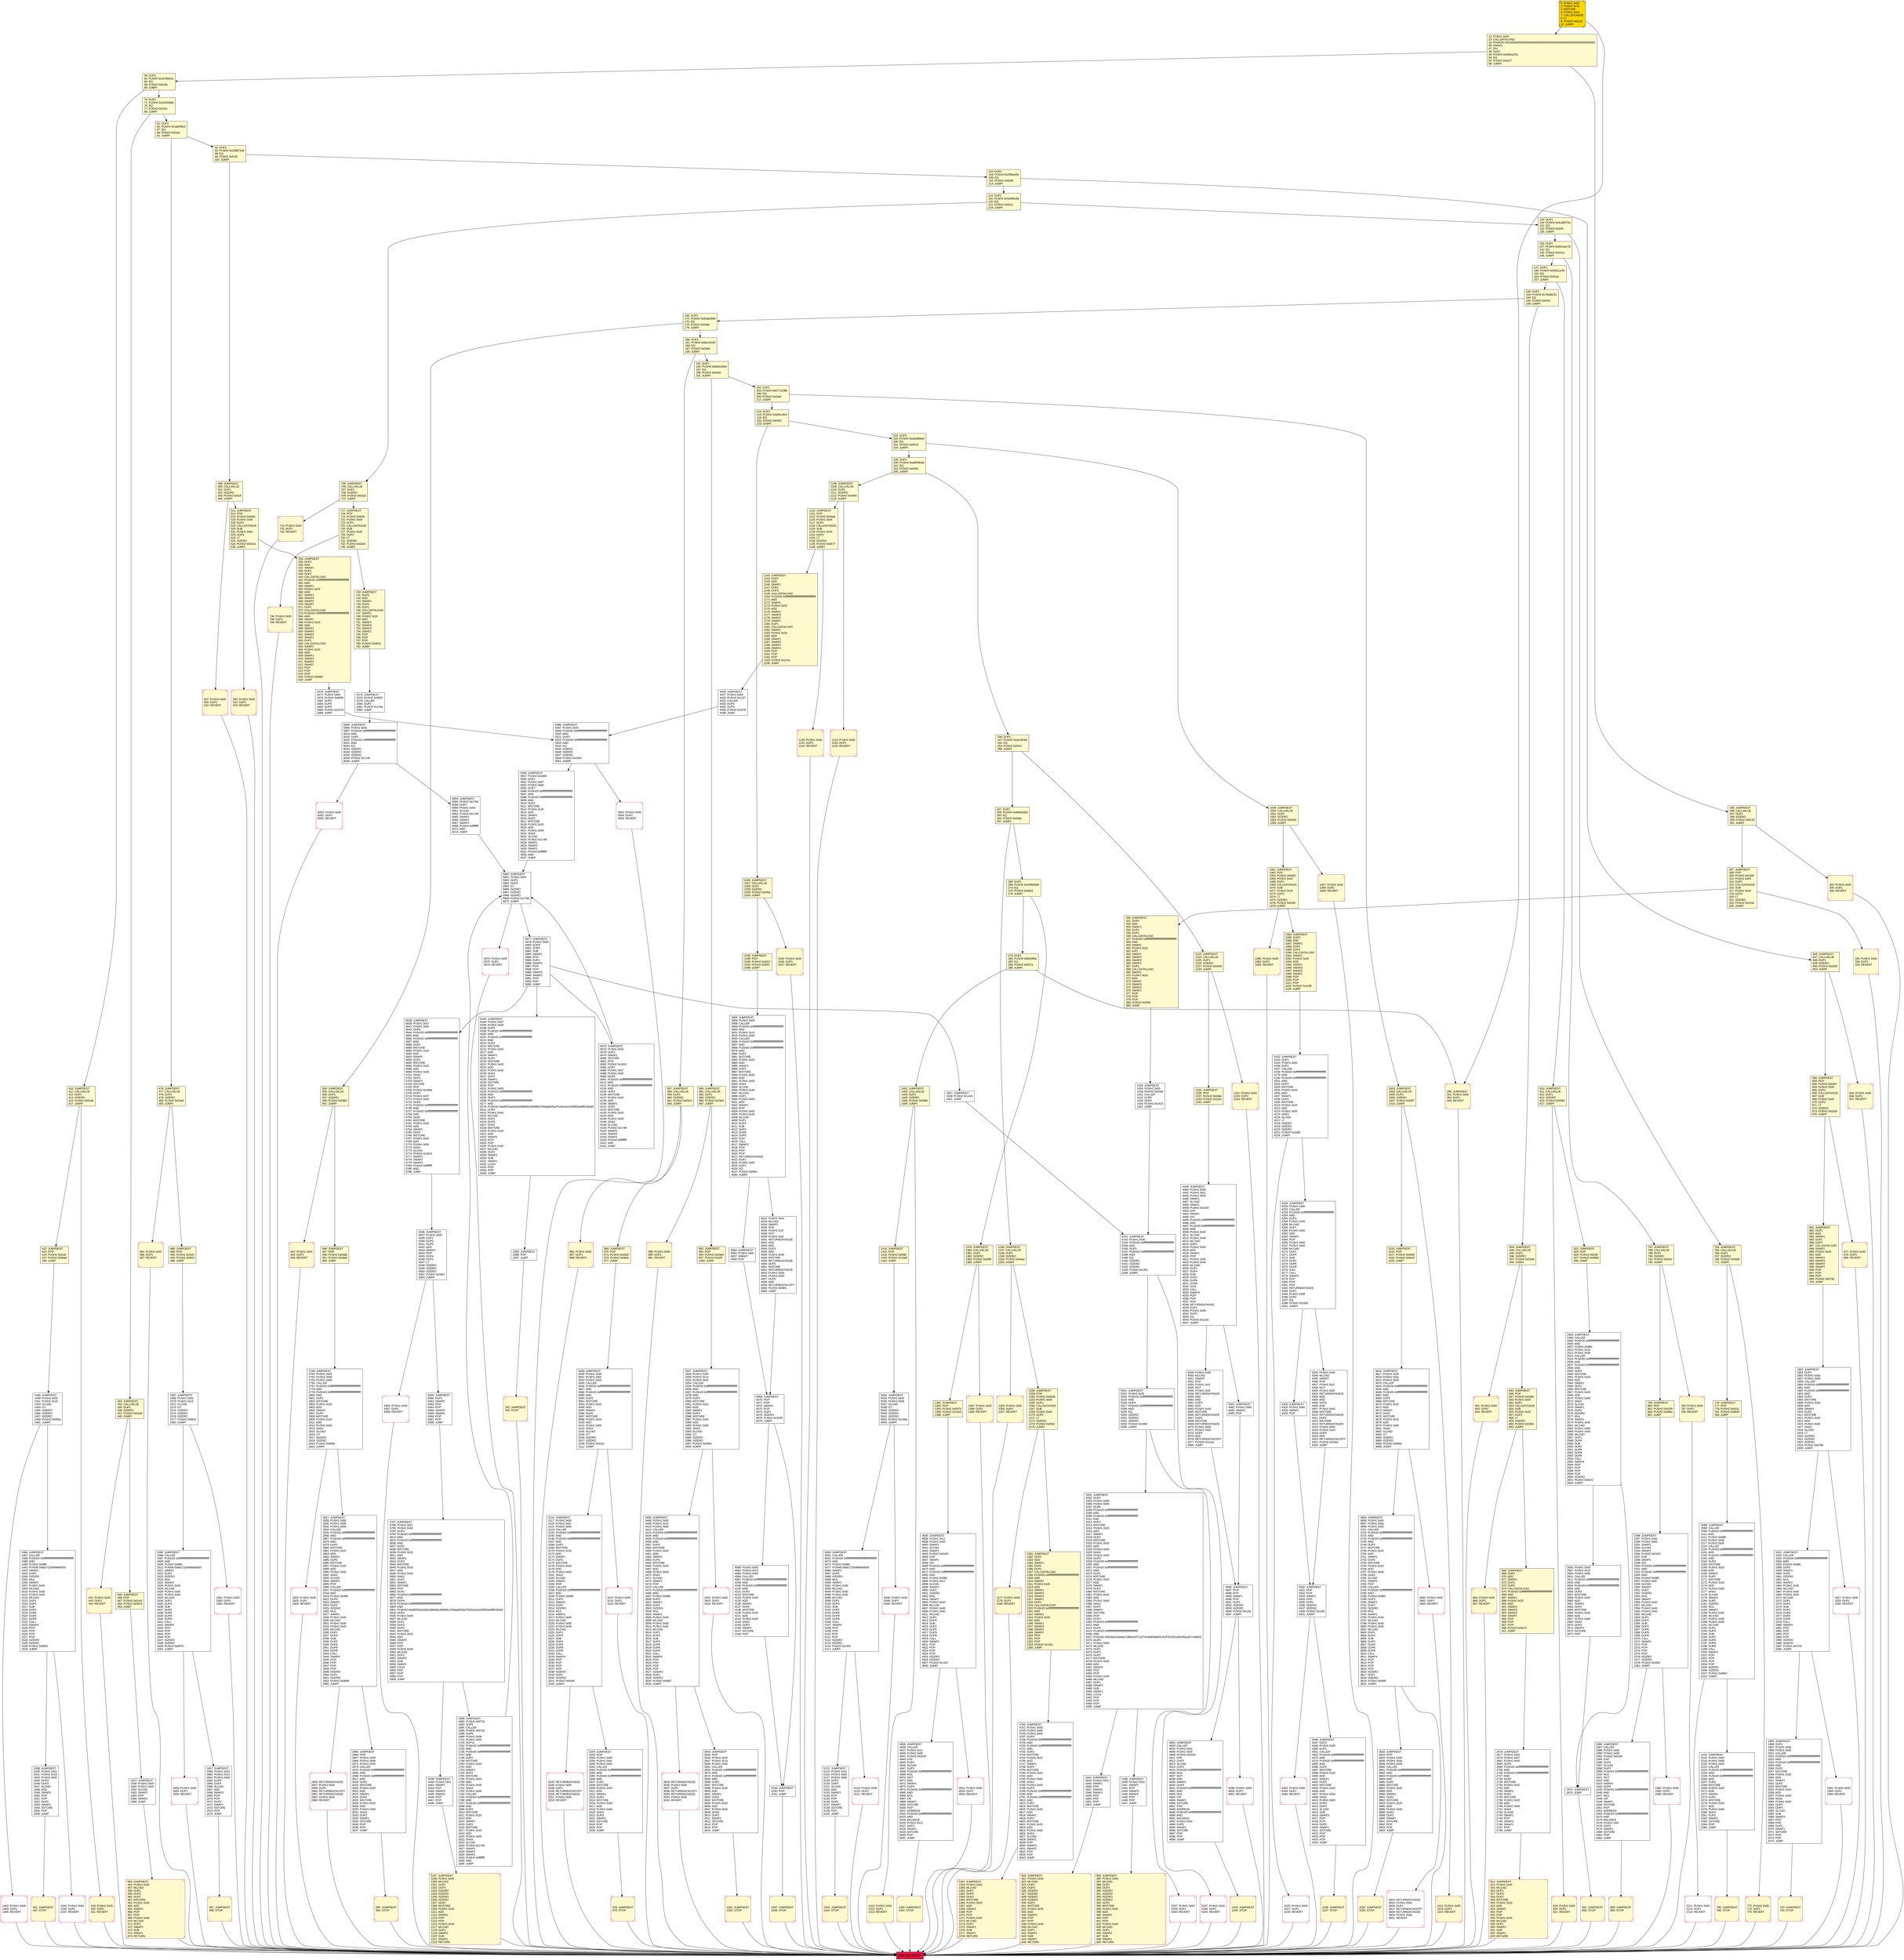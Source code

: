 digraph G {
bgcolor=transparent rankdir=UD;
node [shape=box style=filled color=black fillcolor=white fontname=arial fontcolor=black];
418 [label="418: PUSH1 0x00\l420: DUP1\l421: REVERT\l" fillcolor=lemonchiffon shape=Msquare color=crimson ];
6050 [label="6050: PUSH1 0x00\l6052: DUP1\l6053: REVERT\l" shape=Msquare color=crimson ];
1223 [label="1223: JUMPDEST\l1224: CALLVALUE\l1225: DUP1\l1226: ISZERO\l1227: PUSH2 0x04d3\l1230: JUMPI\l" fillcolor=lemonchiffon ];
3905 [label="3905: JUMPDEST\l3906: PUSH1 0x00\l3908: CALLER\l3909: PUSH20 0xffffffffffffffffffffffffffffffffffffffff\l3930: AND\l3931: PUSH1 0x13\l3933: PUSH1 0x00\l3935: CALLER\l3936: PUSH20 0xffffffffffffffffffffffffffffffffffffffff\l3957: AND\l3958: PUSH20 0xffffffffffffffffffffffffffffffffffffffff\l3979: AND\l3980: DUP2\l3981: MSTORE\l3982: PUSH1 0x20\l3984: ADD\l3985: SWAP1\l3986: DUP2\l3987: MSTORE\l3988: PUSH1 0x20\l3990: ADD\l3991: PUSH1 0x00\l3993: SHA3\l3994: SLOAD\l3995: PUSH1 0x40\l3997: MLOAD\l3998: DUP1\l3999: PUSH1 0x00\l4001: ADD\l4002: SWAP1\l4003: POP\l4004: PUSH1 0x00\l4006: PUSH1 0x40\l4008: MLOAD\l4009: DUP1\l4010: DUP4\l4011: SUB\l4012: DUP2\l4013: DUP6\l4014: DUP8\l4015: GAS\l4016: CALL\l4017: SWAP3\l4018: POP\l4019: POP\l4020: POP\l4021: RETURNDATASIZE\l4022: DUP1\l4023: PUSH1 0x00\l4025: DUP2\l4026: EQ\l4027: PUSH2 0x0fe0\l4030: JUMPI\l" ];
5977 [label="5977: JUMPDEST\l5978: PUSH1 0x00\l5980: DUP3\l5981: DUP5\l5982: SUB\l5983: SWAP1\l5984: POP\l5985: DUP1\l5986: SWAP2\l5987: POP\l5988: POP\l5989: SWAP3\l5990: SWAP2\l5991: POP\l5992: POP\l5993: JUMP\l" ];
942 [label="942: PUSH1 0x00\l944: DUP1\l945: REVERT\l" fillcolor=lemonchiffon shape=Msquare color=crimson ];
147 [label="147: DUP1\l148: PUSH4 0x54611e35\l153: EQ\l154: PUSH2 0x032a\l157: JUMPI\l" fillcolor=lemonchiffon ];
3038 [label="3038: JUMPDEST\l3039: PUSH1 0x00\l3041: PUSH1 0x0c\l3043: PUSH1 0x00\l3045: CALLER\l3046: PUSH20 0xffffffffffffffffffffffffffffffffffffffff\l3067: AND\l3068: PUSH20 0xffffffffffffffffffffffffffffffffffffffff\l3089: AND\l3090: DUP2\l3091: MSTORE\l3092: PUSH1 0x20\l3094: ADD\l3095: SWAP1\l3096: DUP2\l3097: MSTORE\l3098: PUSH1 0x20\l3100: ADD\l3101: PUSH1 0x00\l3103: SHA3\l3104: SLOAD\l3105: GT\l3106: ISZERO\l3107: ISZERO\l3108: PUSH2 0x0c2c\l3111: JUMPI\l" ];
5552 [label="5552: PUSH1 0x00\l5554: DUP1\l5555: REVERT\l" shape=Msquare color=crimson ];
1837 [label="1837: JUMPDEST\l1838: PUSH2 0x1415\l1841: JUMP\l" ];
1462 [label="1462: PUSH1 0x00\l1464: DUP1\l1465: REVERT\l" shape=Msquare color=crimson ];
5046 [label="5046: PUSH1 0x00\l5048: DUP1\l5049: REVERT\l" shape=Msquare color=crimson ];
441 [label="441: PUSH1 0x00\l443: DUP1\l444: REVERT\l" fillcolor=lemonchiffon shape=Msquare color=crimson ];
764 [label="764: JUMPDEST\l765: CALLVALUE\l766: DUP1\l767: ISZERO\l768: PUSH2 0x0308\l771: JUMPI\l" fillcolor=lemonchiffon ];
1423 [label="1423: JUMPDEST\l1424: STOP\l" fillcolor=lemonchiffon shape=Msquare color=crimson ];
92 [label="92: DUP1\l93: PUSH4 0x23b872dd\l98: EQ\l99: PUSH2 0x01f3\l102: JUMPI\l" fillcolor=lemonchiffon ];
6075 [label="6075: JUMPDEST\l6076: PUSH1 0x03\l6078: DUP2\l6079: SWAP1\l6080: SSTORE\l6081: POP\l6082: PUSH2 0x1813\l6085: DUP2\l6086: PUSH1 0x07\l6088: PUSH1 0x00\l6090: DUP6\l6091: PUSH20 0xffffffffffffffffffffffffffffffffffffffff\l6112: AND\l6113: PUSH20 0xffffffffffffffffffffffffffffffffffffffff\l6134: AND\l6135: DUP2\l6136: MSTORE\l6137: PUSH1 0x20\l6139: ADD\l6140: SWAP1\l6141: DUP2\l6142: MSTORE\l6143: PUSH1 0x20\l6145: ADD\l6146: PUSH1 0x00\l6148: SHA3\l6149: SLOAD\l6150: PUSH2 0x1748\l6153: SWAP1\l6154: SWAP2\l6155: SWAP1\l6156: PUSH4 0xffffffff\l6161: AND\l6162: JUMP\l" ];
4426 [label="4426: JUMPDEST\l4427: PUSH1 0x00\l4429: PUSH2 0x1157\l4432: CALLER\l4433: DUP5\l4434: DUP5\l4435: PUSH2 0x1578\l4438: JUMP\l" ];
1402 [label="1402: JUMPDEST\l1403: CALLVALUE\l1404: DUP1\l1405: ISZERO\l1406: PUSH2 0x0586\l1409: JUMPI\l" fillcolor=lemonchiffon ];
912 [label="912: JUMPDEST\l913: PUSH1 0x40\l915: MLOAD\l916: DUP1\l917: DUP3\l918: DUP2\l919: MSTORE\l920: PUSH1 0x20\l922: ADD\l923: SWAP2\l924: POP\l925: POP\l926: PUSH1 0x40\l928: MLOAD\l929: DUP1\l930: SWAP2\l931: SUB\l932: SWAP1\l933: RETURN\l" fillcolor=lemonchiffon shape=Msquare color=crimson ];
1410 [label="1410: PUSH1 0x00\l1412: DUP1\l1413: REVERT\l" fillcolor=lemonchiffon shape=Msquare color=crimson ];
6054 [label="6054: JUMPDEST\l6055: PUSH2 0x17bb\l6058: DUP2\l6059: PUSH1 0x03\l6061: SLOAD\l6062: PUSH2 0x1748\l6065: SWAP1\l6066: SWAP2\l6067: SWAP1\l6068: PUSH4 0xffffffff\l6073: AND\l6074: JUMP\l" ];
1927 [label="1927: PUSH1 0x00\l1929: DUP1\l1930: REVERT\l" shape=Msquare color=crimson ];
1391 [label="1391: JUMPDEST\l1392: POP\l1393: PUSH2 0x0578\l1396: PUSH2 0x12e3\l1399: JUMP\l" fillcolor=lemonchiffon ];
1567 [label="1567: JUMPDEST\l1568: PUSH1 0x05\l1570: PUSH1 0x10\l1572: SLOAD\l1573: GT\l1574: ISZERO\l1575: ISZERO\l1576: ISZERO\l1577: PUSH2 0x0631\l1580: JUMPI\l" ];
4935 [label="4935: JUMPDEST\l4936: CALLER\l4937: PUSH1 0x11\l4939: PUSH1 0x00\l4941: PUSH2 0x0100\l4944: EXP\l4945: DUP2\l4946: SLOAD\l4947: DUP2\l4948: PUSH20 0xffffffffffffffffffffffffffffffffffffffff\l4969: MUL\l4970: NOT\l4971: AND\l4972: SWAP1\l4973: DUP4\l4974: PUSH20 0xffffffffffffffffffffffffffffffffffffffff\l4995: AND\l4996: MUL\l4997: OR\l4998: SWAP1\l4999: SSTORE\l5000: POP\l5001: ADDRESS\l5002: PUSH20 0xffffffffffffffffffffffffffffffffffffffff\l5023: AND\l5024: BALANCE\l5025: PUSH1 0x12\l5027: DUP2\l5028: SWAP1\l5029: SSTORE\l5030: POP\l5031: JUMP\l" ];
955 [label="955: JUMPDEST\l956: STOP\l" fillcolor=lemonchiffon shape=Msquare color=crimson ];
1038 [label="1038: JUMPDEST\l1039: POP\l1040: PUSH2 0x0417\l1043: PUSH2 0x0f41\l1046: JUMP\l" fillcolor=lemonchiffon ];
1448 [label="1448: JUMPDEST\l1449: PUSH1 0x05\l1451: PUSH1 0x16\l1453: SLOAD\l1454: GT\l1455: ISZERO\l1456: ISZERO\l1457: ISZERO\l1458: PUSH2 0x05ba\l1461: JUMPI\l" ];
431 [label="431: JUMPDEST\l432: STOP\l" fillcolor=lemonchiffon shape=Msquare color=crimson ];
1466 [label="1466: JUMPDEST\l1467: CALLER\l1468: PUSH20 0xffffffffffffffffffffffffffffffffffffffff\l1489: AND\l1490: PUSH2 0x08fc\l1493: PUSH8 0x8ac7230489e80000\l1502: SWAP1\l1503: DUP2\l1504: ISZERO\l1505: MUL\l1506: SWAP1\l1507: PUSH1 0x40\l1509: MLOAD\l1510: PUSH1 0x00\l1512: PUSH1 0x40\l1514: MLOAD\l1515: DUP1\l1516: DUP4\l1517: SUB\l1518: DUP2\l1519: DUP6\l1520: DUP9\l1521: DUP9\l1522: CALL\l1523: SWAP4\l1524: POP\l1525: POP\l1526: POP\l1527: POP\l1528: ISZERO\l1529: ISZERO\l1530: PUSH2 0x0602\l1533: JUMPI\l" ];
3254 [label="3254: JUMPDEST\l3255: POP\l3256: PUSH1 0x00\l3258: PUSH1 0x0c\l3260: PUSH1 0x00\l3262: CALLER\l3263: PUSH20 0xffffffffffffffffffffffffffffffffffffffff\l3284: AND\l3285: PUSH20 0xffffffffffffffffffffffffffffffffffffffff\l3306: AND\l3307: DUP2\l3308: MSTORE\l3309: PUSH1 0x20\l3311: ADD\l3312: SWAP1\l3313: DUP2\l3314: MSTORE\l3315: PUSH1 0x20\l3317: ADD\l3318: PUSH1 0x00\l3320: SHA3\l3321: DUP2\l3322: SWAP1\l3323: SSTORE\l3324: POP\l3325: POP\l3326: JUMP\l" ];
4346 [label="4346: JUMPDEST\l4347: DUP2\l4348: PUSH1 0x00\l4350: DUP1\l4351: CALLER\l4352: PUSH20 0xffffffffffffffffffffffffffffffffffffffff\l4373: AND\l4374: PUSH20 0xffffffffffffffffffffffffffffffffffffffff\l4395: AND\l4396: DUP2\l4397: MSTORE\l4398: PUSH1 0x20\l4400: ADD\l4401: SWAP1\l4402: DUP2\l4403: MSTORE\l4404: PUSH1 0x20\l4406: ADD\l4407: PUSH1 0x00\l4409: SHA3\l4410: PUSH1 0x00\l4412: DUP3\l4413: DUP3\l4414: SLOAD\l4415: SUB\l4416: SWAP3\l4417: POP\l4418: POP\l4419: DUP2\l4420: SWAP1\l4421: SSTORE\l4422: POP\l4423: POP\l4424: POP\l4425: JUMP\l" ];
1657 [label="1657: JUMPDEST\l1658: PUSH1 0x01\l1660: PUSH1 0x10\l1662: PUSH1 0x00\l1664: DUP3\l1665: DUP3\l1666: SLOAD\l1667: ADD\l1668: SWAP3\l1669: POP\l1670: POP\l1671: DUP2\l1672: SWAP1\l1673: SSTORE\l1674: POP\l1675: JUMP\l" ];
484 [label="484: PUSH1 0x00\l486: DUP1\l487: REVERT\l" fillcolor=lemonchiffon shape=Msquare color=crimson ];
2674 [label="2674: JUMPDEST\l2675: JUMP\l" ];
978 [label="978: JUMPDEST\l979: STOP\l" fillcolor=lemonchiffon shape=Msquare color=crimson ];
717 [label="717: JUMPDEST\l718: POP\l719: PUSH2 0x02fa\l722: PUSH1 0x04\l724: DUP1\l725: CALLDATASIZE\l726: SUB\l727: PUSH1 0x20\l729: DUP2\l730: LT\l731: ISZERO\l732: PUSH2 0x02e4\l735: JUMPI\l" fillcolor=lemonchiffon ];
833 [label="833: JUMPDEST\l834: CALLVALUE\l835: DUP1\l836: ISZERO\l837: PUSH2 0x034d\l840: JUMPI\l" fillcolor=lemonchiffon ];
1011 [label="1011: PUSH1 0x00\l1013: DUP1\l1014: REVERT\l" fillcolor=lemonchiffon shape=Msquare color=crimson ];
3832 [label="3832: JUMPDEST\l3833: POP\l3834: PUSH1 0x00\l3836: PUSH1 0x0a\l3838: PUSH1 0x00\l3840: CALLER\l3841: PUSH20 0xffffffffffffffffffffffffffffffffffffffff\l3862: AND\l3863: PUSH20 0xffffffffffffffffffffffffffffffffffffffff\l3884: AND\l3885: DUP2\l3886: MSTORE\l3887: PUSH1 0x20\l3889: ADD\l3890: SWAP1\l3891: DUP2\l3892: MSTORE\l3893: PUSH1 0x20\l3895: ADD\l3896: PUSH1 0x00\l3898: SHA3\l3899: DUP2\l3900: SWAP1\l3901: SSTORE\l3902: POP\l3903: POP\l3904: JUMP\l" ];
1108 [label="1108: JUMPDEST\l1109: CALLVALUE\l1110: DUP1\l1111: ISZERO\l1112: PUSH2 0x0460\l1115: JUMPI\l" fillcolor=lemonchiffon ];
4598 [label="4598: PUSH1 0x00\l4600: DUP1\l4601: REVERT\l" shape=Msquare color=crimson ];
3543 [label="3543: JUMPDEST\l3544: POP\l3545: PUSH1 0x00\l3547: PUSH1 0x14\l3549: PUSH1 0x00\l3551: CALLER\l3552: PUSH20 0xffffffffffffffffffffffffffffffffffffffff\l3573: AND\l3574: PUSH20 0xffffffffffffffffffffffffffffffffffffffff\l3595: AND\l3596: DUP2\l3597: MSTORE\l3598: PUSH1 0x20\l3600: ADD\l3601: SWAP1\l3602: DUP2\l3603: MSTORE\l3604: PUSH1 0x20\l3606: ADD\l3607: PUSH1 0x00\l3609: SHA3\l3610: DUP2\l3611: SWAP1\l3612: SSTORE\l3613: POP\l3614: POP\l3615: JUMP\l" ];
507 [label="507: PUSH1 0x00\l509: DUP1\l510: REVERT\l" fillcolor=lemonchiffon shape=Msquare color=crimson ];
4449 [label="4449: JUMPDEST\l4450: PUSH1 0x00\l4452: PUSH1 0x01\l4454: PUSH1 0x00\l4456: SWAP1\l4457: SLOAD\l4458: SWAP1\l4459: PUSH2 0x0100\l4462: EXP\l4463: SWAP1\l4464: DIV\l4465: PUSH20 0xffffffffffffffffffffffffffffffffffffffff\l4486: AND\l4487: PUSH20 0xffffffffffffffffffffffffffffffffffffffff\l4508: AND\l4509: PUSH1 0x02\l4511: SLOAD\l4512: PUSH1 0x40\l4514: MLOAD\l4515: DUP1\l4516: PUSH1 0x00\l4518: ADD\l4519: SWAP1\l4520: POP\l4521: PUSH1 0x00\l4523: PUSH1 0x40\l4525: MLOAD\l4526: DUP1\l4527: DUP4\l4528: SUB\l4529: DUP2\l4530: DUP6\l4531: DUP8\l4532: GAS\l4533: CALL\l4534: SWAP3\l4535: POP\l4536: POP\l4537: POP\l4538: RETURNDATASIZE\l4539: DUP1\l4540: PUSH1 0x00\l4542: DUP2\l4543: EQ\l4544: PUSH2 0x11e5\l4547: JUMPI\l" ];
1534 [label="1534: PUSH1 0x00\l1536: DUP1\l1537: REVERT\l" shape=Msquare color=crimson ];
5118 [label="5118: PUSH1 0x00\l5120: DUP1\l5121: REVERT\l" shape=Msquare color=crimson ];
2215 [label="2215: JUMPDEST\l2216: PUSH1 0x00\l2218: PUSH1 0x08\l2220: PUSH1 0x00\l2222: CALLER\l2223: PUSH20 0xffffffffffffffffffffffffffffffffffffffff\l2244: AND\l2245: PUSH20 0xffffffffffffffffffffffffffffffffffffffff\l2266: AND\l2267: DUP2\l2268: MSTORE\l2269: PUSH1 0x20\l2271: ADD\l2272: SWAP1\l2273: DUP2\l2274: MSTORE\l2275: PUSH1 0x20\l2277: ADD\l2278: PUSH1 0x00\l2280: SHA3\l2281: DUP2\l2282: SWAP1\l2283: SSTORE\l2284: POP\l2285: JUMP\l" ];
965 [label="965: PUSH1 0x00\l967: DUP1\l968: REVERT\l" fillcolor=lemonchiffon shape=Msquare color=crimson ];
497 [label="497: JUMPDEST\l498: STOP\l" fillcolor=lemonchiffon shape=Msquare color=crimson ];
1991 [label="1991: PUSH1 0x00\l1993: DUP1\l1994: REVERT\l" shape=Msquare color=crimson ];
4325 [label="4325: JUMPDEST\l4326: PUSH1 0x60\l4328: SWAP2\l4329: POP\l" ];
1143 [label="1143: JUMPDEST\l1144: DUP2\l1145: ADD\l1146: SWAP1\l1147: DUP1\l1148: DUP1\l1149: CALLDATALOAD\l1150: PUSH20 0xffffffffffffffffffffffffffffffffffffffff\l1171: AND\l1172: SWAP1\l1173: PUSH1 0x20\l1175: ADD\l1176: SWAP1\l1177: SWAP3\l1178: SWAP2\l1179: SWAP1\l1180: DUP1\l1181: CALLDATALOAD\l1182: SWAP1\l1183: PUSH1 0x20\l1185: ADD\l1186: SWAP1\l1187: SWAP3\l1188: SWAP2\l1189: SWAP1\l1190: POP\l1191: POP\l1192: POP\l1193: PUSH2 0x114a\l1196: JUMP\l" fillcolor=lemonchiffon ];
454 [label="454: JUMPDEST\l455: PUSH1 0x40\l457: MLOAD\l458: DUP1\l459: DUP3\l460: DUP2\l461: MSTORE\l462: PUSH1 0x20\l464: ADD\l465: SWAP2\l466: POP\l467: POP\l468: PUSH1 0x40\l470: MLOAD\l471: DUP1\l472: SWAP2\l473: SUB\l474: SWAP1\l475: RETURN\l" fillcolor=lemonchiffon shape=Msquare color=crimson ];
114 [label="114: DUP1\l115: PUSH4 0x42966c68\l120: EQ\l121: PUSH2 0x02c1\l124: JUMPI\l" fillcolor=lemonchiffon ];
988 [label="988: PUSH1 0x00\l990: DUP1\l991: REVERT\l" fillcolor=lemonchiffon shape=Msquare color=crimson ];
1001 [label="1001: JUMPDEST\l1002: STOP\l" fillcolor=lemonchiffon shape=Msquare color=crimson ];
191 [label="191: DUP1\l192: PUSH4 0x8d0c9354\l197: EQ\l198: PUSH2 0x03d4\l201: JUMPI\l" fillcolor=lemonchiffon ];
4586 [label="4586: JUMPDEST\l4587: POP\l4588: POP\l4589: SWAP1\l4590: POP\l4591: DUP1\l4592: ISZERO\l4593: ISZERO\l4594: PUSH2 0x11fa\l4597: JUMPI\l" ];
681 [label="681: JUMPDEST\l682: DUP2\l683: ADD\l684: SWAP1\l685: DUP1\l686: DUP1\l687: CALLDATALOAD\l688: SWAP1\l689: PUSH1 0x20\l691: ADD\l692: SWAP1\l693: SWAP3\l694: SWAP2\l695: SWAP1\l696: POP\l697: POP\l698: POP\l699: PUSH2 0x073d\l702: JUMP\l" fillcolor=lemonchiffon ];
785 [label="785: JUMPDEST\l786: STOP\l" fillcolor=lemonchiffon shape=Msquare color=crimson ];
246 [label="246: DUP1\l247: PUSH4 0xacc0544f\l252: EQ\l253: PUSH2 0x04c7\l256: JUMPI\l" fillcolor=lemonchiffon ];
4229 [label="4229: JUMPDEST\l4230: PUSH1 0x00\l4232: CALLER\l4233: PUSH20 0xffffffffffffffffffffffffffffffffffffffff\l4254: AND\l4255: DUP3\l4256: PUSH1 0x40\l4258: MLOAD\l4259: DUP1\l4260: PUSH1 0x00\l4262: ADD\l4263: SWAP1\l4264: POP\l4265: PUSH1 0x00\l4267: PUSH1 0x40\l4269: MLOAD\l4270: DUP1\l4271: DUP4\l4272: SUB\l4273: DUP2\l4274: DUP6\l4275: DUP8\l4276: GAS\l4277: CALL\l4278: SWAP3\l4279: POP\l4280: POP\l4281: POP\l4282: RETURNDATASIZE\l4283: DUP1\l4284: PUSH1 0x00\l4286: DUP2\l4287: EQ\l4288: PUSH2 0x10e5\l4291: JUMPI\l" ];
4152 [label="4152: JUMPDEST\l4153: DUP1\l4154: PUSH1 0x00\l4156: DUP1\l4157: CALLER\l4158: PUSH20 0xffffffffffffffffffffffffffffffffffffffff\l4179: AND\l4180: PUSH20 0xffffffffffffffffffffffffffffffffffffffff\l4201: AND\l4202: DUP2\l4203: MSTORE\l4204: PUSH1 0x20\l4206: ADD\l4207: SWAP1\l4208: DUP2\l4209: MSTORE\l4210: PUSH1 0x20\l4212: ADD\l4213: PUSH1 0x00\l4215: SHA3\l4216: SLOAD\l4217: LT\l4218: ISZERO\l4219: ISZERO\l4220: ISZERO\l4221: PUSH2 0x1085\l4224: JUMPI\l" ];
303 [label="303: PUSH1 0x00\l305: DUP1\l306: REVERT\l" fillcolor=lemonchiffon shape=Msquare color=crimson ];
5496 [label="5496: JUMPDEST\l5497: PUSH1 0x00\l5499: PUSH20 0xffffffffffffffffffffffffffffffffffffffff\l5520: AND\l5521: DUP3\l5522: PUSH20 0xffffffffffffffffffffffffffffffffffffffff\l5543: AND\l5544: EQ\l5545: ISZERO\l5546: ISZERO\l5547: ISZERO\l5548: PUSH2 0x15b4\l5551: JUMPI\l" ];
818 [label="818: PUSH1 0x00\l820: DUP1\l821: REVERT\l" fillcolor=lemonchiffon shape=Msquare color=crimson ];
433 [label="433: JUMPDEST\l434: CALLVALUE\l435: DUP1\l436: ISZERO\l437: PUSH2 0x01bd\l440: JUMPI\l" fillcolor=lemonchiffon ];
4835 [label="4835: JUMPDEST\l4836: PUSH1 0x11\l4838: PUSH1 0x00\l4840: SWAP1\l4841: SLOAD\l4842: SWAP1\l4843: PUSH2 0x0100\l4846: EXP\l4847: SWAP1\l4848: DIV\l4849: PUSH20 0xffffffffffffffffffffffffffffffffffffffff\l4870: AND\l4871: PUSH20 0xffffffffffffffffffffffffffffffffffffffff\l4892: AND\l4893: PUSH2 0x08fc\l4896: PUSH1 0x12\l4898: SLOAD\l4899: SWAP1\l4900: DUP2\l4901: ISZERO\l4902: MUL\l4903: SWAP1\l4904: PUSH1 0x40\l4906: MLOAD\l4907: PUSH1 0x00\l4909: PUSH1 0x40\l4911: MLOAD\l4912: DUP1\l4913: DUP4\l4914: SUB\l4915: DUP2\l4916: DUP6\l4917: DUP9\l4918: DUP9\l4919: CALL\l4920: SWAP4\l4921: POP\l4922: POP\l4923: POP\l4924: POP\l4925: ISZERO\l4926: ISZERO\l4927: PUSH2 0x1347\l4930: JUMPI\l" ];
1235 [label="1235: JUMPDEST\l1236: POP\l1237: PUSH2 0x04dc\l1240: PUSH2 0x1161\l1243: JUMP\l" fillcolor=lemonchiffon ];
1281 [label="1281: JUMPDEST\l1282: DUP2\l1283: ADD\l1284: SWAP1\l1285: DUP1\l1286: DUP1\l1287: CALLDATALOAD\l1288: PUSH20 0xffffffffffffffffffffffffffffffffffffffff\l1309: AND\l1310: SWAP1\l1311: PUSH1 0x20\l1313: ADD\l1314: SWAP1\l1315: SWAP3\l1316: SWAP2\l1317: SWAP1\l1318: DUP1\l1319: CALLDATALOAD\l1320: PUSH20 0xffffffffffffffffffffffffffffffffffffffff\l1341: AND\l1342: SWAP1\l1343: PUSH1 0x20\l1345: ADD\l1346: SWAP1\l1347: SWAP3\l1348: SWAP2\l1349: SWAP1\l1350: POP\l1351: POP\l1352: POP\l1353: PUSH2 0x125c\l1356: JUMP\l" fillcolor=lemonchiffon ];
3116 [label="3116: JUMPDEST\l3117: PUSH1 0x00\l3119: PUSH1 0x0c\l3121: PUSH1 0x00\l3123: CALLER\l3124: PUSH20 0xffffffffffffffffffffffffffffffffffffffff\l3145: AND\l3146: PUSH20 0xffffffffffffffffffffffffffffffffffffffff\l3167: AND\l3168: DUP2\l3169: MSTORE\l3170: PUSH1 0x20\l3172: ADD\l3173: SWAP1\l3174: DUP2\l3175: MSTORE\l3176: PUSH1 0x20\l3178: ADD\l3179: PUSH1 0x00\l3181: SHA3\l3182: SLOAD\l3183: SWAP1\l3184: POP\l3185: CALLER\l3186: PUSH20 0xffffffffffffffffffffffffffffffffffffffff\l3207: AND\l3208: PUSH2 0x08fc\l3211: DUP3\l3212: SWAP1\l3213: DUP2\l3214: ISZERO\l3215: MUL\l3216: SWAP1\l3217: PUSH1 0x40\l3219: MLOAD\l3220: PUSH1 0x00\l3222: PUSH1 0x40\l3224: MLOAD\l3225: DUP1\l3226: DUP4\l3227: SUB\l3228: DUP2\l3229: DUP6\l3230: DUP9\l3231: DUP9\l3232: CALL\l3233: SWAP4\l3234: POP\l3235: POP\l3236: POP\l3237: POP\l3238: ISZERO\l3239: DUP1\l3240: ISZERO\l3241: PUSH2 0x0cb6\l3244: JUMPI\l" ];
257 [label="257: DUP1\l258: PUSH4 0xdd62ed3e\l263: EQ\l264: PUSH2 0x04de\l267: JUMPI\l" fillcolor=lemonchiffon ];
772 [label="772: PUSH1 0x00\l774: DUP1\l775: REVERT\l" fillcolor=lemonchiffon shape=Msquare color=crimson ];
2823 [label="2823: PUSH1 0x00\l2825: DUP1\l2826: REVERT\l" shape=Msquare color=crimson ];
4031 [label="4031: PUSH1 0x40\l4033: MLOAD\l4034: SWAP2\l4035: POP\l4036: PUSH1 0x1f\l4038: NOT\l4039: PUSH1 0x3f\l4041: RETURNDATASIZE\l4042: ADD\l4043: AND\l4044: DUP3\l4045: ADD\l4046: PUSH1 0x40\l4048: MSTORE\l4049: RETURNDATASIZE\l4050: DUP3\l4051: MSTORE\l4052: RETURNDATASIZE\l4053: PUSH1 0x00\l4055: PUSH1 0x20\l4057: DUP5\l4058: ADD\l4059: RETURNDATACOPY\l4060: PUSH2 0x0fe5\l4063: JUMP\l" ];
422 [label="422: JUMPDEST\l423: POP\l424: PUSH2 0x01af\l427: PUSH2 0x05a8\l430: JUMP\l" fillcolor=lemonchiffon ];
2483 [label="2483: JUMPDEST\l2484: CALLER\l2485: PUSH20 0xffffffffffffffffffffffffffffffffffffffff\l2506: AND\l2507: PUSH2 0x08fc\l2510: PUSH1 0x15\l2512: PUSH1 0x00\l2514: CALLER\l2515: PUSH20 0xffffffffffffffffffffffffffffffffffffffff\l2536: AND\l2537: PUSH20 0xffffffffffffffffffffffffffffffffffffffff\l2558: AND\l2559: DUP2\l2560: MSTORE\l2561: PUSH1 0x20\l2563: ADD\l2564: SWAP1\l2565: DUP2\l2566: MSTORE\l2567: PUSH1 0x20\l2569: ADD\l2570: PUSH1 0x00\l2572: SHA3\l2573: SLOAD\l2574: SWAP1\l2575: DUP2\l2576: ISZERO\l2577: MUL\l2578: SWAP1\l2579: PUSH1 0x40\l2581: MLOAD\l2582: PUSH1 0x00\l2584: PUSH1 0x40\l2586: MLOAD\l2587: DUP1\l2588: DUP4\l2589: SUB\l2590: DUP2\l2591: DUP6\l2592: DUP9\l2593: DUP9\l2594: CALL\l2595: SWAP4\l2596: POP\l2597: POP\l2598: POP\l2599: POP\l2600: ISZERO\l2601: PUSH2 0x0a72\l2604: JUMPI\l" ];
831 [label="831: JUMPDEST\l832: STOP\l" fillcolor=lemonchiffon shape=Msquare color=crimson ];
957 [label="957: JUMPDEST\l958: CALLVALUE\l959: DUP1\l960: ISZERO\l961: PUSH2 0x03c9\l964: JUMPI\l" fillcolor=lemonchiffon ];
3245 [label="3245: RETURNDATASIZE\l3246: PUSH1 0x00\l3248: DUP1\l3249: RETURNDATACOPY\l3250: RETURNDATASIZE\l3251: PUSH1 0x00\l3253: REVERT\l" shape=Msquare color=crimson ];
5556 [label="5556: JUMPDEST\l5557: PUSH2 0x1606\l5560: DUP2\l5561: PUSH1 0x07\l5563: PUSH1 0x00\l5565: DUP7\l5566: PUSH20 0xffffffffffffffffffffffffffffffffffffffff\l5587: AND\l5588: PUSH20 0xffffffffffffffffffffffffffffffffffffffff\l5609: AND\l5610: DUP2\l5611: MSTORE\l5612: PUSH1 0x20\l5614: ADD\l5615: SWAP1\l5616: DUP2\l5617: MSTORE\l5618: PUSH1 0x20\l5620: ADD\l5621: PUSH1 0x00\l5623: SHA3\l5624: SLOAD\l5625: PUSH2 0x1748\l5628: SWAP1\l5629: SWAP2\l5630: SWAP1\l5631: PUSH4 0xffffffff\l5636: AND\l5637: JUMP\l" ];
795 [label="795: PUSH1 0x00\l797: DUP1\l798: REVERT\l" fillcolor=lemonchiffon shape=Msquare color=crimson ];
384 [label="384: JUMPDEST\l385: PUSH1 0x40\l387: MLOAD\l388: DUP1\l389: DUP3\l390: ISZERO\l391: ISZERO\l392: ISZERO\l393: ISZERO\l394: DUP2\l395: MSTORE\l396: PUSH1 0x20\l398: ADD\l399: SWAP2\l400: POP\l401: POP\l402: PUSH1 0x40\l404: MLOAD\l405: DUP1\l406: SWAP2\l407: SUB\l408: SWAP1\l409: RETURN\l" fillcolor=lemonchiffon shape=Msquare color=crimson ];
808 [label="808: JUMPDEST\l809: STOP\l" fillcolor=lemonchiffon shape=Msquare color=crimson ];
864 [label="864: PUSH1 0x00\l866: DUP1\l867: REVERT\l" fillcolor=lemonchiffon shape=Msquare color=crimson ];
59 [label="59: DUP1\l60: PUSH4 0x1578e01e\l65: EQ\l66: PUSH2 0x019a\l69: JUMPI\l" fillcolor=lemonchiffon ];
2286 [label="2286: JUMPDEST\l2287: PUSH1 0x0e\l2289: PUSH1 0x00\l2291: SWAP1\l2292: SLOAD\l2293: SWAP1\l2294: PUSH2 0x0100\l2297: EXP\l2298: SWAP1\l2299: DIV\l2300: PUSH20 0xffffffffffffffffffffffffffffffffffffffff\l2321: AND\l2322: PUSH20 0xffffffffffffffffffffffffffffffffffffffff\l2343: AND\l2344: PUSH2 0x08fc\l2347: PUSH1 0x0f\l2349: SLOAD\l2350: SWAP1\l2351: DUP2\l2352: ISZERO\l2353: MUL\l2354: SWAP1\l2355: PUSH1 0x40\l2357: MLOAD\l2358: PUSH1 0x00\l2360: PUSH1 0x40\l2362: MLOAD\l2363: DUP1\l2364: DUP4\l2365: SUB\l2366: DUP2\l2367: DUP6\l2368: DUP9\l2369: DUP9\l2370: CALL\l2371: SWAP4\l2372: POP\l2373: POP\l2374: POP\l2375: POP\l2376: ISZERO\l2377: ISZERO\l2378: PUSH2 0x0952\l2381: JUMPI\l" ];
2965 [label="2965: JUMPDEST\l2966: POP\l2967: PUSH1 0x00\l2969: PUSH1 0x06\l2971: PUSH1 0x00\l2973: CALLER\l2974: PUSH20 0xffffffffffffffffffffffffffffffffffffffff\l2995: AND\l2996: PUSH20 0xffffffffffffffffffffffffffffffffffffffff\l3017: AND\l3018: DUP2\l3019: MSTORE\l3020: PUSH1 0x20\l3022: ADD\l3023: SWAP1\l3024: DUP2\l3025: MSTORE\l3026: PUSH1 0x20\l3028: ADD\l3029: PUSH1 0x00\l3031: SHA3\l3032: DUP2\l3033: SWAP1\l3034: SSTORE\l3035: POP\l3036: POP\l3037: JUMP\l" ];
1387 [label="1387: PUSH1 0x00\l1389: DUP1\l1390: REVERT\l" fillcolor=lemonchiffon shape=Msquare color=crimson ];
5994 [label="5994: JUMPDEST\l5995: PUSH1 0x00\l5997: PUSH20 0xffffffffffffffffffffffffffffffffffffffff\l6018: AND\l6019: DUP3\l6020: PUSH20 0xffffffffffffffffffffffffffffffffffffffff\l6041: AND\l6042: EQ\l6043: ISZERO\l6044: ISZERO\l6045: ISZERO\l6046: PUSH2 0x17a6\l6049: JUMPI\l" ];
646 [label="646: JUMPDEST\l647: CALLVALUE\l648: DUP1\l649: ISZERO\l650: PUSH2 0x0292\l653: JUMPI\l" fillcolor=lemonchiffon ];
1995 [label="1995: JUMPDEST\l1996: DUP1\l1997: PUSH1 0x0b\l1999: PUSH1 0x00\l2001: CALLER\l2002: PUSH20 0xffffffffffffffffffffffffffffffffffffffff\l2023: AND\l2024: PUSH20 0xffffffffffffffffffffffffffffffffffffffff\l2045: AND\l2046: DUP2\l2047: MSTORE\l2048: PUSH1 0x20\l2050: ADD\l2051: SWAP1\l2052: DUP2\l2053: MSTORE\l2054: PUSH1 0x20\l2056: ADD\l2057: PUSH1 0x00\l2059: SHA3\l2060: PUSH1 0x00\l2062: DUP3\l2063: DUP3\l2064: SLOAD\l2065: SUB\l2066: SWAP3\l2067: POP\l2068: POP\l2069: DUP2\l2070: SWAP1\l2071: SSTORE\l2072: POP\l2073: POP\l2074: JUMP\l" ];
279 [label="279: DUP1\l280: PUSH4 0xfef28f0b\l285: EQ\l286: PUSH2 0x057a\l289: JUMPI\l" fillcolor=lemonchiffon ];
2749 [label="2749: JUMPDEST\l2750: PUSH1 0x00\l2752: PUSH1 0x06\l2754: PUSH1 0x00\l2756: CALLER\l2757: PUSH20 0xffffffffffffffffffffffffffffffffffffffff\l2778: AND\l2779: PUSH20 0xffffffffffffffffffffffffffffffffffffffff\l2800: AND\l2801: DUP2\l2802: MSTORE\l2803: PUSH1 0x20\l2805: ADD\l2806: SWAP1\l2807: DUP2\l2808: MSTORE\l2809: PUSH1 0x20\l2811: ADD\l2812: PUSH1 0x00\l2814: SHA3\l2815: SLOAD\l2816: GT\l2817: ISZERO\l2818: ISZERO\l2819: PUSH2 0x0b0b\l2822: JUMPI\l" ];
1585 [label="1585: JUMPDEST\l1586: CALLER\l1587: PUSH20 0xffffffffffffffffffffffffffffffffffffffff\l1608: AND\l1609: PUSH2 0x08fc\l1612: PUSH8 0x8ac7230489e80000\l1621: SWAP1\l1622: DUP2\l1623: ISZERO\l1624: MUL\l1625: SWAP1\l1626: PUSH1 0x40\l1628: MLOAD\l1629: PUSH1 0x00\l1631: PUSH1 0x40\l1633: MLOAD\l1634: DUP1\l1635: DUP4\l1636: SUB\l1637: DUP2\l1638: DUP6\l1639: DUP9\l1640: DUP9\l1641: CALL\l1642: SWAP4\l1643: POP\l1644: POP\l1645: POP\l1646: POP\l1647: ISZERO\l1648: ISZERO\l1649: PUSH2 0x0679\l1652: JUMPI\l" ];
2827 [label="2827: JUMPDEST\l2828: PUSH1 0x00\l2830: PUSH1 0x06\l2832: PUSH1 0x00\l2834: CALLER\l2835: PUSH20 0xffffffffffffffffffffffffffffffffffffffff\l2856: AND\l2857: PUSH20 0xffffffffffffffffffffffffffffffffffffffff\l2878: AND\l2879: DUP2\l2880: MSTORE\l2881: PUSH1 0x20\l2883: ADD\l2884: SWAP1\l2885: DUP2\l2886: MSTORE\l2887: PUSH1 0x20\l2889: ADD\l2890: PUSH1 0x00\l2892: SHA3\l2893: SLOAD\l2894: SWAP1\l2895: POP\l2896: CALLER\l2897: PUSH20 0xffffffffffffffffffffffffffffffffffffffff\l2918: AND\l2919: PUSH2 0x08fc\l2922: DUP3\l2923: SWAP1\l2924: DUP2\l2925: ISZERO\l2926: MUL\l2927: SWAP1\l2928: PUSH1 0x40\l2930: MLOAD\l2931: PUSH1 0x00\l2933: PUSH1 0x40\l2935: MLOAD\l2936: DUP1\l2937: DUP4\l2938: SUB\l2939: DUP2\l2940: DUP6\l2941: DUP9\l2942: DUP9\l2943: CALL\l2944: SWAP4\l2945: POP\l2946: POP\l2947: POP\l2948: POP\l2949: ISZERO\l2950: DUP1\l2951: ISZERO\l2952: PUSH2 0x0b95\l2955: JUMPI\l" ];
476 [label="476: JUMPDEST\l477: CALLVALUE\l478: DUP1\l479: ISZERO\l480: PUSH2 0x01e8\l483: JUMPI\l" fillcolor=lemonchiffon ];
3616 [label="3616: JUMPDEST\l3617: PUSH1 0x00\l3619: PUSH1 0x0a\l3621: PUSH1 0x00\l3623: CALLER\l3624: PUSH20 0xffffffffffffffffffffffffffffffffffffffff\l3645: AND\l3646: PUSH20 0xffffffffffffffffffffffffffffffffffffffff\l3667: AND\l3668: DUP2\l3669: MSTORE\l3670: PUSH1 0x20\l3672: ADD\l3673: SWAP1\l3674: DUP2\l3675: MSTORE\l3676: PUSH1 0x20\l3678: ADD\l3679: PUSH1 0x00\l3681: SHA3\l3682: SLOAD\l3683: GT\l3684: ISZERO\l3685: ISZERO\l3686: PUSH2 0x0e6e\l3689: JUMPI\l" ];
1538 [label="1538: JUMPDEST\l1539: PUSH1 0x01\l1541: PUSH1 0x16\l1543: PUSH1 0x00\l1545: DUP3\l1546: DUP3\l1547: SLOAD\l1548: ADD\l1549: SWAP3\l1550: POP\l1551: POP\l1552: DUP2\l1553: SWAP1\l1554: SSTORE\l1555: POP\l1556: JUMP\l" ];
6369 [label="6369: EXIT BLOCK\l" fillcolor=crimson ];
4931 [label="4931: PUSH1 0x00\l4933: DUP1\l4934: REVERT\l" shape=Msquare color=crimson ];
0 [label="0: PUSH1 0x80\l2: PUSH1 0x40\l4: MSTORE\l5: PUSH1 0x04\l7: CALLDATASIZE\l8: LT\l9: PUSH2 0x0122\l12: JUMPI\l" fillcolor=lemonchiffon shape=Msquare fillcolor=gold ];
326 [label="326: PUSH1 0x00\l328: DUP1\l329: REVERT\l" fillcolor=lemonchiffon shape=Msquare color=crimson ];
841 [label="841: PUSH1 0x00\l843: DUP1\l844: REVERT\l" fillcolor=lemonchiffon shape=Msquare color=crimson ];
3401 [label="3401: PUSH1 0x00\l3403: DUP1\l3404: REVERT\l" shape=Msquare color=crimson ];
4602 [label="4602: JUMPDEST\l4603: CALLER\l4604: PUSH1 0x01\l4606: PUSH1 0x00\l4608: PUSH2 0x0100\l4611: EXP\l4612: DUP2\l4613: SLOAD\l4614: DUP2\l4615: PUSH20 0xffffffffffffffffffffffffffffffffffffffff\l4636: MUL\l4637: NOT\l4638: AND\l4639: SWAP1\l4640: DUP4\l4641: PUSH20 0xffffffffffffffffffffffffffffffffffffffff\l4662: AND\l4663: MUL\l4664: OR\l4665: SWAP1\l4666: SSTORE\l4667: POP\l4668: ADDRESS\l4669: PUSH20 0xffffffffffffffffffffffffffffffffffffffff\l4690: AND\l4691: BALANCE\l4692: PUSH1 0x02\l4694: DUP2\l4695: SWAP1\l4696: SSTORE\l4697: POP\l4698: POP\l4699: JUMP\l" ];
1400 [label="1400: JUMPDEST\l1401: STOP\l" fillcolor=lemonchiffon shape=Msquare color=crimson ];
2382 [label="2382: PUSH1 0x00\l2384: DUP1\l2385: REVERT\l" shape=Msquare color=crimson ];
4330 [label="4330: JUMPDEST\l4331: POP\l4332: POP\l4333: SWAP1\l4334: POP\l4335: DUP1\l4336: ISZERO\l4337: ISZERO\l4338: PUSH2 0x10fa\l4341: JUMPI\l" ];
4700 [label="4700: JUMPDEST\l4701: PUSH1 0x00\l4703: PUSH1 0x09\l4705: PUSH1 0x00\l4707: DUP5\l4708: PUSH20 0xffffffffffffffffffffffffffffffffffffffff\l4729: AND\l4730: PUSH20 0xffffffffffffffffffffffffffffffffffffffff\l4751: AND\l4752: DUP2\l4753: MSTORE\l4754: PUSH1 0x20\l4756: ADD\l4757: SWAP1\l4758: DUP2\l4759: MSTORE\l4760: PUSH1 0x20\l4762: ADD\l4763: PUSH1 0x00\l4765: SHA3\l4766: PUSH1 0x00\l4768: DUP4\l4769: PUSH20 0xffffffffffffffffffffffffffffffffffffffff\l4790: AND\l4791: PUSH20 0xffffffffffffffffffffffffffffffffffffffff\l4812: AND\l4813: DUP2\l4814: MSTORE\l4815: PUSH1 0x20\l4817: ADD\l4818: SWAP1\l4819: DUP2\l4820: MSTORE\l4821: PUSH1 0x20\l4823: ADD\l4824: PUSH1 0x00\l4826: SHA3\l4827: SLOAD\l4828: SWAP1\l4829: POP\l4830: SWAP3\l4831: SWAP2\l4832: POP\l4833: POP\l4834: JUMP\l" ];
3823 [label="3823: RETURNDATASIZE\l3824: PUSH1 0x00\l3826: DUP1\l3827: RETURNDATACOPY\l3828: RETURNDATASIZE\l3829: PUSH1 0x00\l3831: REVERT\l" shape=Msquare color=crimson ];
5973 [label="5973: PUSH1 0x00\l5975: DUP1\l5976: REVERT\l" shape=Msquare color=crimson ];
1084 [label="1084: JUMPDEST\l1085: DUP2\l1086: ADD\l1087: SWAP1\l1088: DUP1\l1089: DUP1\l1090: CALLDATALOAD\l1091: SWAP1\l1092: PUSH1 0x20\l1094: ADD\l1095: SWAP1\l1096: SWAP3\l1097: SWAP2\l1098: SWAP1\l1099: POP\l1100: POP\l1101: POP\l1102: PUSH2 0x1038\l1105: JUMP\l" fillcolor=lemonchiffon ];
787 [label="787: JUMPDEST\l788: CALLVALUE\l789: DUP1\l790: ISZERO\l791: PUSH2 0x031f\l794: JUMPI\l" fillcolor=lemonchiffon ];
1258 [label="1258: JUMPDEST\l1259: POP\l1260: PUSH2 0x054d\l1263: PUSH1 0x04\l1265: DUP1\l1266: CALLDATASIZE\l1267: SUB\l1268: PUSH1 0x40\l1270: DUP2\l1271: LT\l1272: ISZERO\l1273: PUSH2 0x0501\l1276: JUMPI\l" fillcolor=lemonchiffon ];
1357 [label="1357: JUMPDEST\l1358: PUSH1 0x40\l1360: MLOAD\l1361: DUP1\l1362: DUP3\l1363: DUP2\l1364: MSTORE\l1365: PUSH1 0x20\l1367: ADD\l1368: SWAP2\l1369: POP\l1370: POP\l1371: PUSH1 0x40\l1373: MLOAD\l1374: DUP1\l1375: SWAP2\l1376: SUB\l1377: SWAP1\l1378: RETURN\l" fillcolor=lemonchiffon shape=Msquare color=crimson ];
2085 [label="2085: JUMPDEST\l2086: POP\l2087: JUMP\l" ];
2211 [label="2211: PUSH1 0x00\l2213: DUP1\l2214: REVERT\l" shape=Msquare color=crimson ];
677 [label="677: PUSH1 0x00\l679: DUP1\l680: REVERT\l" fillcolor=lemonchiffon shape=Msquare color=crimson ];
6336 [label="6336: JUMPDEST\l6337: PUSH1 0x00\l6339: DUP1\l6340: DUP3\l6341: DUP5\l6342: ADD\l6343: SWAP1\l6344: POP\l6345: DUP4\l6346: DUP2\l6347: LT\l6348: ISZERO\l6349: ISZERO\l6350: ISZERO\l6351: PUSH2 0x18d7\l6354: JUMPI\l" ];
4149 [label="4149: JUMPDEST\l4150: POP\l4151: JUMP\l" ];
5141 [label="5141: JUMPDEST\l5142: PUSH1 0x00\l5144: PUSH20 0xffffffffffffffffffffffffffffffffffffffff\l5165: AND\l5166: DUP3\l5167: PUSH20 0xffffffffffffffffffffffffffffffffffffffff\l5188: AND\l5189: EQ\l5190: ISZERO\l5191: ISZERO\l5192: ISZERO\l5193: PUSH2 0x1451\l5196: JUMPI\l" ];
295 [label="295: JUMPDEST\l296: CALLVALUE\l297: DUP1\l298: ISZERO\l299: PUSH2 0x0133\l302: JUMPI\l" fillcolor=lemonchiffon ];
740 [label="740: JUMPDEST\l741: DUP2\l742: ADD\l743: SWAP1\l744: DUP1\l745: DUP1\l746: CALLDATALOAD\l747: SWAP1\l748: PUSH1 0x20\l750: ADD\l751: SWAP1\l752: SWAP3\l753: SWAP2\l754: SWAP1\l755: POP\l756: POP\l757: POP\l758: PUSH2 0x081b\l761: JUMP\l" fillcolor=lemonchiffon ];
180 [label="180: DUP1\l181: PUSH4 0x8ac2015f\l186: EQ\l187: PUSH2 0x03bd\l190: JUMPI\l" fillcolor=lemonchiffon ];
4225 [label="4225: PUSH1 0x00\l4227: DUP1\l4228: REVERT\l" shape=Msquare color=crimson ];
5122 [label="5122: JUMPDEST\l5123: PUSH1 0x01\l5125: PUSH1 0x0d\l5127: PUSH1 0x00\l5129: DUP3\l5130: DUP3\l5131: SLOAD\l5132: ADD\l5133: SWAP3\l5134: POP\l5135: POP\l5136: DUP2\l5137: SWAP1\l5138: SSTORE\l5139: POP\l5140: JUMP\l" ];
969 [label="969: JUMPDEST\l970: POP\l971: PUSH2 0x03d2\l974: PUSH2 0x0bde\l977: JUMP\l" fillcolor=lemonchiffon ];
202 [label="202: DUP1\l203: PUSH4 0x9771238b\l208: EQ\l209: PUSH2 0x03eb\l212: JUMPI\l" fillcolor=lemonchiffon ];
290 [label="290: JUMPDEST\l291: PUSH1 0x00\l293: DUP1\l294: REVERT\l" fillcolor=lemonchiffon shape=Msquare color=crimson ];
5257 [label="5257: PUSH1 0x00\l5259: DUP1\l5260: REVERT\l" shape=Msquare color=crimson ];
703 [label="703: JUMPDEST\l704: STOP\l" fillcolor=lemonchiffon shape=Msquare color=crimson ];
654 [label="654: PUSH1 0x00\l656: DUP1\l657: REVERT\l" fillcolor=lemonchiffon shape=Msquare color=crimson ];
4069 [label="4069: JUMPDEST\l4070: POP\l4071: POP\l4072: SWAP1\l4073: POP\l4074: DUP1\l4075: ISZERO\l4076: PUSH2 0x1035\l4079: JUMPI\l" ];
810 [label="810: JUMPDEST\l811: CALLVALUE\l812: DUP1\l813: ISZERO\l814: PUSH2 0x0336\l817: JUMPI\l" fillcolor=lemonchiffon ];
1438 [label="1438: JUMPDEST\l1439: PUSH1 0x01\l1441: SWAP1\l1442: POP\l1443: SWAP3\l1444: SWAP2\l1445: POP\l1446: POP\l1447: JUMP\l" ];
1842 [label="1842: JUMPDEST\l1843: PUSH1 0x01\l1845: SWAP1\l1846: POP\l1847: SWAP4\l1848: SWAP3\l1849: POP\l1850: POP\l1851: POP\l1852: JUMP\l" ];
1120 [label="1120: JUMPDEST\l1121: POP\l1122: PUSH2 0x04ad\l1125: PUSH1 0x04\l1127: DUP1\l1128: CALLDATASIZE\l1129: SUB\l1130: PUSH1 0x40\l1132: DUP2\l1133: LT\l1134: ISZERO\l1135: PUSH2 0x0477\l1138: JUMPI\l" fillcolor=lemonchiffon ];
4548 [label="4548: PUSH1 0x40\l4550: MLOAD\l4551: SWAP2\l4552: POP\l4553: PUSH1 0x1f\l4555: NOT\l4556: PUSH1 0x3f\l4558: RETURNDATASIZE\l4559: ADD\l4560: AND\l4561: DUP3\l4562: ADD\l4563: PUSH1 0x40\l4565: MSTORE\l4566: RETURNDATASIZE\l4567: DUP3\l4568: MSTORE\l4569: RETURNDATASIZE\l4570: PUSH1 0x00\l4572: PUSH1 0x20\l4574: DUP5\l4575: ADD\l4576: RETURNDATACOPY\l4577: PUSH2 0x11ea\l4580: JUMP\l" ];
5050 [label="5050: JUMPDEST\l5051: CALLER\l5052: PUSH20 0xffffffffffffffffffffffffffffffffffffffff\l5073: AND\l5074: PUSH2 0x08fc\l5077: PUSH8 0x8ac7230489e80000\l5086: SWAP1\l5087: DUP2\l5088: ISZERO\l5089: MUL\l5090: SWAP1\l5091: PUSH1 0x40\l5093: MLOAD\l5094: PUSH1 0x00\l5096: PUSH1 0x40\l5098: MLOAD\l5099: DUP1\l5100: DUP4\l5101: SUB\l5102: DUP2\l5103: DUP6\l5104: DUP9\l5105: DUP9\l5106: CALL\l5107: SWAP4\l5108: POP\l5109: POP\l5110: POP\l5111: POP\l5112: ISZERO\l5113: ISZERO\l5114: PUSH2 0x1402\l5117: JUMPI\l" ];
3694 [label="3694: JUMPDEST\l3695: PUSH1 0x00\l3697: PUSH1 0x0a\l3699: PUSH1 0x00\l3701: CALLER\l3702: PUSH20 0xffffffffffffffffffffffffffffffffffffffff\l3723: AND\l3724: PUSH20 0xffffffffffffffffffffffffffffffffffffffff\l3745: AND\l3746: DUP2\l3747: MSTORE\l3748: PUSH1 0x20\l3750: ADD\l3751: SWAP1\l3752: DUP2\l3753: MSTORE\l3754: PUSH1 0x20\l3756: ADD\l3757: PUSH1 0x00\l3759: SHA3\l3760: SLOAD\l3761: SWAP1\l3762: POP\l3763: CALLER\l3764: PUSH20 0xffffffffffffffffffffffffffffffffffffffff\l3785: AND\l3786: PUSH2 0x08fc\l3789: DUP3\l3790: SWAP1\l3791: DUP2\l3792: ISZERO\l3793: MUL\l3794: SWAP1\l3795: PUSH1 0x40\l3797: MLOAD\l3798: PUSH1 0x00\l3800: PUSH1 0x40\l3802: MLOAD\l3803: DUP1\l3804: DUP4\l3805: SUB\l3806: DUP2\l3807: DUP6\l3808: DUP9\l3809: DUP9\l3810: CALL\l3811: SWAP4\l3812: POP\l3813: POP\l3814: POP\l3815: POP\l3816: ISZERO\l3817: DUP1\l3818: ISZERO\l3819: PUSH2 0x0ef8\l3822: JUMPI\l" ];
1026 [label="1026: JUMPDEST\l1027: CALLVALUE\l1028: DUP1\l1029: ISZERO\l1030: PUSH2 0x040e\l1033: JUMPI\l" fillcolor=lemonchiffon ];
736 [label="736: PUSH1 0x00\l738: DUP1\l739: REVERT\l" fillcolor=lemonchiffon shape=Msquare color=crimson ];
1254 [label="1254: PUSH1 0x00\l1256: DUP1\l1257: REVERT\l" fillcolor=lemonchiffon shape=Msquare color=crimson ];
1244 [label="1244: JUMPDEST\l1245: STOP\l" fillcolor=lemonchiffon shape=Msquare color=crimson ];
3405 [label="3405: JUMPDEST\l3406: PUSH1 0x00\l3408: PUSH1 0x14\l3410: PUSH1 0x00\l3412: CALLER\l3413: PUSH20 0xffffffffffffffffffffffffffffffffffffffff\l3434: AND\l3435: PUSH20 0xffffffffffffffffffffffffffffffffffffffff\l3456: AND\l3457: DUP2\l3458: MSTORE\l3459: PUSH1 0x20\l3461: ADD\l3462: SWAP1\l3463: DUP2\l3464: MSTORE\l3465: PUSH1 0x20\l3467: ADD\l3468: PUSH1 0x00\l3470: SHA3\l3471: SLOAD\l3472: SWAP1\l3473: POP\l3474: CALLER\l3475: PUSH20 0xffffffffffffffffffffffffffffffffffffffff\l3496: AND\l3497: PUSH2 0x08fc\l3500: DUP3\l3501: SWAP1\l3502: DUP2\l3503: ISZERO\l3504: MUL\l3505: SWAP1\l3506: PUSH1 0x40\l3508: MLOAD\l3509: PUSH1 0x00\l3511: PUSH1 0x40\l3513: MLOAD\l3514: DUP1\l3515: DUP4\l3516: SUB\l3517: DUP2\l3518: DUP6\l3519: DUP9\l3520: DUP9\l3521: CALL\l3522: SWAP4\l3523: POP\l3524: POP\l3525: POP\l3526: POP\l3527: ISZERO\l3528: DUP1\l3529: ISZERO\l3530: PUSH2 0x0dd7\l3533: JUMPI\l" ];
5032 [label="5032: JUMPDEST\l5033: PUSH1 0x05\l5035: PUSH1 0x0d\l5037: SLOAD\l5038: GT\l5039: ISZERO\l5040: ISZERO\l5041: ISZERO\l5042: PUSH2 0x13ba\l5045: JUMPI\l" ];
620 [label="620: JUMPDEST\l621: PUSH1 0x40\l623: MLOAD\l624: DUP1\l625: DUP3\l626: ISZERO\l627: ISZERO\l628: ISZERO\l629: ISZERO\l630: DUP2\l631: MSTORE\l632: PUSH1 0x20\l634: ADD\l635: SWAP2\l636: POP\l637: POP\l638: PUSH1 0x40\l640: MLOAD\l641: DUP1\l642: SWAP2\l643: SUB\l644: SWAP1\l645: RETURN\l" fillcolor=lemonchiffon shape=Msquare color=crimson ];
3327 [label="3327: JUMPDEST\l3328: PUSH1 0x00\l3330: PUSH1 0x14\l3332: PUSH1 0x00\l3334: CALLER\l3335: PUSH20 0xffffffffffffffffffffffffffffffffffffffff\l3356: AND\l3357: PUSH20 0xffffffffffffffffffffffffffffffffffffffff\l3378: AND\l3379: DUP2\l3380: MSTORE\l3381: PUSH1 0x20\l3383: ADD\l3384: SWAP1\l3385: DUP2\l3386: MSTORE\l3387: PUSH1 0x20\l3389: ADD\l3390: PUSH1 0x00\l3392: SHA3\l3393: SLOAD\l3394: GT\l3395: ISZERO\l3396: ISZERO\l3397: PUSH2 0x0d4d\l3400: JUMPI\l" ];
235 [label="235: DUP1\l236: PUSH4 0xa9059cbb\l241: EQ\l242: PUSH2 0x0454\l245: JUMPI\l" fillcolor=lemonchiffon ];
845 [label="845: JUMPDEST\l846: POP\l847: PUSH2 0x0390\l850: PUSH1 0x04\l852: DUP1\l853: CALLDATASIZE\l854: SUB\l855: PUSH1 0x20\l857: DUP2\l858: LT\l859: ISZERO\l860: PUSH2 0x0364\l863: JUMPI\l" fillcolor=lemonchiffon ];
4342 [label="4342: PUSH1 0x00\l4344: DUP1\l4345: REVERT\l" shape=Msquare color=crimson ];
946 [label="946: JUMPDEST\l947: POP\l948: PUSH2 0x03bb\l951: PUSH2 0x0abd\l954: JUMP\l" fillcolor=lemonchiffon ];
1277 [label="1277: PUSH1 0x00\l1279: DUP1\l1280: REVERT\l" fillcolor=lemonchiffon shape=Msquare color=crimson ];
4064 [label="4064: JUMPDEST\l4065: PUSH1 0x60\l4067: SWAP2\l4068: POP\l" ];
1246 [label="1246: JUMPDEST\l1247: CALLVALUE\l1248: DUP1\l1249: ISZERO\l1250: PUSH2 0x04ea\l1253: JUMPI\l" fillcolor=lemonchiffon ];
488 [label="488: JUMPDEST\l489: POP\l490: PUSH2 0x01f1\l493: PUSH2 0x061f\l496: JUMP\l" fillcolor=lemonchiffon ];
822 [label="822: JUMPDEST\l823: POP\l824: PUSH2 0x033f\l827: PUSH2 0x09b3\l830: JUMP\l" fillcolor=lemonchiffon ];
13 [label="13: PUSH1 0x00\l15: CALLDATALOAD\l16: PUSH29 0x0100000000000000000000000000000000000000000000000000000000\l46: SWAP1\l47: DIV\l48: DUP1\l49: PUSH4 0x095ea7b3\l54: EQ\l55: PUSH2 0x0127\l58: JUMPI\l" fillcolor=lemonchiffon ];
4581 [label="4581: JUMPDEST\l4582: PUSH1 0x60\l4584: SWAP2\l4585: POP\l" ];
713 [label="713: PUSH1 0x00\l715: DUP1\l716: REVERT\l" fillcolor=lemonchiffon shape=Msquare color=crimson ];
762 [label="762: JUMPDEST\l763: STOP\l" fillcolor=lemonchiffon shape=Msquare color=crimson ];
1231 [label="1231: PUSH1 0x00\l1233: DUP1\l1234: REVERT\l" fillcolor=lemonchiffon shape=Msquare color=crimson ];
1557 [label="1557: JUMPDEST\l1558: PUSH1 0x00\l1560: PUSH1 0x03\l1562: SLOAD\l1563: SWAP1\l1564: POP\l1565: SWAP1\l1566: JUMP\l" ];
6355 [label="6355: PUSH1 0x00\l6357: DUP1\l6358: REVERT\l" shape=Msquare color=crimson ];
158 [label="158: DUP1\l159: PUSH4 0x70a08231\l164: EQ\l165: PUSH2 0x0341\l168: JUMPI\l" fillcolor=lemonchiffon ];
1061 [label="1061: JUMPDEST\l1062: POP\l1063: PUSH2 0x0452\l1066: PUSH1 0x04\l1068: DUP1\l1069: CALLDATASIZE\l1070: SUB\l1071: PUSH1 0x20\l1073: DUP2\l1074: LT\l1075: ISZERO\l1076: PUSH2 0x043c\l1079: JUMPI\l" fillcolor=lemonchiffon ];
934 [label="934: JUMPDEST\l935: CALLVALUE\l936: DUP1\l937: ISZERO\l938: PUSH2 0x03b2\l941: JUMPI\l" fillcolor=lemonchiffon ];
1003 [label="1003: JUMPDEST\l1004: CALLVALUE\l1005: DUP1\l1006: ISZERO\l1007: PUSH2 0x03f7\l1010: JUMPI\l" fillcolor=lemonchiffon ];
4080 [label="4080: PUSH1 0x00\l4082: PUSH1 0x13\l4084: PUSH1 0x00\l4086: CALLER\l4087: PUSH20 0xffffffffffffffffffffffffffffffffffffffff\l4108: AND\l4109: PUSH20 0xffffffffffffffffffffffffffffffffffffffff\l4130: AND\l4131: DUP2\l4132: MSTORE\l4133: PUSH1 0x20\l4135: ADD\l4136: SWAP1\l4137: DUP2\l4138: MSTORE\l4139: PUSH1 0x20\l4141: ADD\l4142: PUSH1 0x00\l4144: SHA3\l4145: DUP2\l4146: SWAP1\l4147: SSTORE\l4148: POP\l" ];
224 [label="224: DUP1\l225: PUSH4 0xa4e80ee0\l230: EQ\l231: PUSH2 0x0419\l234: JUMPI\l" fillcolor=lemonchiffon ];
81 [label="81: DUP1\l82: PUSH4 0x1abf48c0\l87: EQ\l88: PUSH2 0x01dc\l91: JUMPI\l" fillcolor=lemonchiffon ];
1057 [label="1057: PUSH1 0x00\l1059: DUP1\l1060: REVERT\l" fillcolor=lemonchiffon shape=Msquare color=crimson ];
1853 [label="1853: JUMPDEST\l1854: DUP1\l1855: PUSH1 0x0b\l1857: PUSH1 0x00\l1859: CALLER\l1860: PUSH20 0xffffffffffffffffffffffffffffffffffffffff\l1881: AND\l1882: PUSH20 0xffffffffffffffffffffffffffffffffffffffff\l1903: AND\l1904: DUP2\l1905: MSTORE\l1906: PUSH1 0x20\l1908: ADD\l1909: SWAP1\l1910: DUP2\l1911: MSTORE\l1912: PUSH1 0x20\l1914: ADD\l1915: PUSH1 0x00\l1917: SHA3\l1918: SLOAD\l1919: LT\l1920: ISZERO\l1921: ISZERO\l1922: ISZERO\l1923: PUSH2 0x078b\l1926: JUMPI\l" ];
1931 [label="1931: JUMPDEST\l1932: CALLER\l1933: PUSH20 0xffffffffffffffffffffffffffffffffffffffff\l1954: AND\l1955: PUSH2 0x08fc\l1958: DUP3\l1959: SWAP1\l1960: DUP2\l1961: ISZERO\l1962: MUL\l1963: SWAP1\l1964: PUSH1 0x40\l1966: MLOAD\l1967: PUSH1 0x00\l1969: PUSH1 0x40\l1971: MLOAD\l1972: DUP1\l1973: DUP4\l1974: SUB\l1975: DUP2\l1976: DUP6\l1977: DUP9\l1978: DUP9\l1979: CALL\l1980: SWAP4\l1981: POP\l1982: POP\l1983: POP\l1984: POP\l1985: ISZERO\l1986: ISZERO\l1987: PUSH2 0x07cb\l1990: JUMPI\l" ];
1047 [label="1047: JUMPDEST\l1048: STOP\l" fillcolor=lemonchiffon shape=Msquare color=crimson ];
410 [label="410: JUMPDEST\l411: CALLVALUE\l412: DUP1\l413: ISZERO\l414: PUSH2 0x01a6\l417: JUMPI\l" fillcolor=lemonchiffon ];
3112 [label="3112: PUSH1 0x00\l3114: DUP1\l3115: REVERT\l" shape=Msquare color=crimson ];
1379 [label="1379: JUMPDEST\l1380: CALLVALUE\l1381: DUP1\l1382: ISZERO\l1383: PUSH2 0x056f\l1386: JUMPI\l" fillcolor=lemonchiffon ];
1581 [label="1581: PUSH1 0x00\l1583: DUP1\l1584: REVERT\l" shape=Msquare color=crimson ];
136 [label="136: DUP1\l137: PUSH4 0x501ea27d\l142: EQ\l143: PUSH2 0x0313\l146: JUMPI\l" fillcolor=lemonchiffon ];
658 [label="658: JUMPDEST\l659: POP\l660: PUSH2 0x02bf\l663: PUSH1 0x04\l665: DUP1\l666: CALLDATASIZE\l667: SUB\l668: PUSH1 0x20\l670: DUP2\l671: LT\l672: ISZERO\l673: PUSH2 0x02a9\l676: JUMPI\l" fillcolor=lemonchiffon ];
1197 [label="1197: JUMPDEST\l1198: PUSH1 0x40\l1200: MLOAD\l1201: DUP1\l1202: DUP3\l1203: ISZERO\l1204: ISZERO\l1205: ISZERO\l1206: ISZERO\l1207: DUP2\l1208: MSTORE\l1209: PUSH1 0x20\l1211: ADD\l1212: SWAP2\l1213: POP\l1214: POP\l1215: PUSH1 0x40\l1217: MLOAD\l1218: DUP1\l1219: SWAP2\l1220: SUB\l1221: SWAP1\l1222: RETURN\l" fillcolor=lemonchiffon shape=Msquare color=crimson ];
1024 [label="1024: JUMPDEST\l1025: STOP\l" fillcolor=lemonchiffon shape=Msquare color=crimson ];
4292 [label="4292: PUSH1 0x40\l4294: MLOAD\l4295: SWAP2\l4296: POP\l4297: PUSH1 0x1f\l4299: NOT\l4300: PUSH1 0x3f\l4302: RETURNDATASIZE\l4303: ADD\l4304: AND\l4305: DUP3\l4306: ADD\l4307: PUSH1 0x40\l4309: MSTORE\l4310: RETURNDATASIZE\l4311: DUP3\l4312: MSTORE\l4313: RETURNDATASIZE\l4314: PUSH1 0x00\l4316: PUSH1 0x20\l4318: DUP5\l4319: ADD\l4320: RETURNDATACOPY\l4321: PUSH2 0x10ea\l4324: JUMP\l" ];
2956 [label="2956: RETURNDATASIZE\l2957: PUSH1 0x00\l2959: DUP1\l2960: RETURNDATACOPY\l2961: RETURNDATASIZE\l2962: PUSH1 0x00\l2964: REVERT\l" shape=Msquare color=crimson ];
1080 [label="1080: PUSH1 0x00\l1082: DUP1\l1083: REVERT\l" fillcolor=lemonchiffon shape=Msquare color=crimson ];
70 [label="70: DUP1\l71: PUSH4 0x18160ddd\l76: EQ\l77: PUSH2 0x01b1\l80: JUMPI\l" fillcolor=lemonchiffon ];
2386 [label="2386: JUMPDEST\l2387: CALLER\l2388: PUSH1 0x0e\l2390: PUSH1 0x00\l2392: PUSH2 0x0100\l2395: EXP\l2396: DUP2\l2397: SLOAD\l2398: DUP2\l2399: PUSH20 0xffffffffffffffffffffffffffffffffffffffff\l2420: MUL\l2421: NOT\l2422: AND\l2423: SWAP1\l2424: DUP4\l2425: PUSH20 0xffffffffffffffffffffffffffffffffffffffff\l2446: AND\l2447: MUL\l2448: OR\l2449: SWAP1\l2450: SSTORE\l2451: POP\l2452: ADDRESS\l2453: PUSH20 0xffffffffffffffffffffffffffffffffffffffff\l2474: AND\l2475: BALANCE\l2476: PUSH1 0x0f\l2478: DUP2\l2479: SWAP1\l2480: SSTORE\l2481: POP\l2482: JUMP\l" ];
776 [label="776: JUMPDEST\l777: POP\l778: PUSH2 0x0311\l781: PUSH2 0x0828\l784: JUMP\l" fillcolor=lemonchiffon ];
5638 [label="5638: JUMPDEST\l5639: PUSH1 0x07\l5641: PUSH1 0x00\l5643: DUP6\l5644: PUSH20 0xffffffffffffffffffffffffffffffffffffffff\l5665: AND\l5666: PUSH20 0xffffffffffffffffffffffffffffffffffffffff\l5687: AND\l5688: DUP2\l5689: MSTORE\l5690: PUSH1 0x20\l5692: ADD\l5693: SWAP1\l5694: DUP2\l5695: MSTORE\l5696: PUSH1 0x20\l5698: ADD\l5699: PUSH1 0x00\l5701: SHA3\l5702: DUP2\l5703: SWAP1\l5704: SSTORE\l5705: POP\l5706: PUSH2 0x169b\l5709: DUP2\l5710: PUSH1 0x07\l5712: PUSH1 0x00\l5714: DUP6\l5715: PUSH20 0xffffffffffffffffffffffffffffffffffffffff\l5736: AND\l5737: PUSH20 0xffffffffffffffffffffffffffffffffffffffff\l5758: AND\l5759: DUP2\l5760: MSTORE\l5761: PUSH1 0x20\l5763: ADD\l5764: SWAP1\l5765: DUP2\l5766: MSTORE\l5767: PUSH1 0x20\l5769: ADD\l5770: PUSH1 0x00\l5772: SHA3\l5773: SLOAD\l5774: PUSH2 0x18c0\l5777: SWAP1\l5778: SWAP2\l5779: SWAP1\l5780: PUSH4 0xffffffff\l5785: AND\l5786: JUMP\l" ];
5960 [label="5960: JUMPDEST\l5961: PUSH1 0x00\l5963: DUP3\l5964: DUP3\l5965: GT\l5966: ISZERO\l5967: ISZERO\l5968: ISZERO\l5969: PUSH2 0x1759\l5972: JUMPI\l" ];
1034 [label="1034: PUSH1 0x00\l1036: DUP1\l1037: REVERT\l" fillcolor=lemonchiffon shape=Msquare color=crimson ];
2605 [label="2605: PUSH1 0x00\l2607: PUSH1 0x15\l2609: PUSH1 0x00\l2611: CALLER\l2612: PUSH20 0xffffffffffffffffffffffffffffffffffffffff\l2633: AND\l2634: PUSH20 0xffffffffffffffffffffffffffffffffffffffff\l2655: AND\l2656: DUP2\l2657: MSTORE\l2658: PUSH1 0x20\l2660: ADD\l2661: SWAP1\l2662: DUP2\l2663: MSTORE\l2664: PUSH1 0x20\l2666: ADD\l2667: PUSH1 0x00\l2669: SHA3\l2670: DUP2\l2671: SWAP1\l2672: SSTORE\l2673: POP\l" ];
530 [label="530: PUSH1 0x00\l532: DUP1\l533: REVERT\l" fillcolor=lemonchiffon shape=Msquare color=crimson ];
268 [label="268: DUP1\l269: PUSH4 0xe096369d\l274: EQ\l275: PUSH2 0x0563\l278: JUMPI\l" fillcolor=lemonchiffon ];
5787 [label="5787: JUMPDEST\l5788: PUSH1 0x07\l5790: PUSH1 0x00\l5792: DUP5\l5793: PUSH20 0xffffffffffffffffffffffffffffffffffffffff\l5814: AND\l5815: PUSH20 0xffffffffffffffffffffffffffffffffffffffff\l5836: AND\l5837: DUP2\l5838: MSTORE\l5839: PUSH1 0x20\l5841: ADD\l5842: SWAP1\l5843: DUP2\l5844: MSTORE\l5845: PUSH1 0x20\l5847: ADD\l5848: PUSH1 0x00\l5850: SHA3\l5851: DUP2\l5852: SWAP1\l5853: SSTORE\l5854: POP\l5855: DUP2\l5856: PUSH20 0xffffffffffffffffffffffffffffffffffffffff\l5877: AND\l5878: DUP4\l5879: PUSH20 0xffffffffffffffffffffffffffffffffffffffff\l5900: AND\l5901: PUSH32 0xddf252ad1be2c89b69c2b068fc378daa952ba7f163c4a11628f55a4df523b3ef\l5934: DUP4\l5935: PUSH1 0x40\l5937: MLOAD\l5938: DUP1\l5939: DUP3\l5940: DUP2\l5941: MSTORE\l5942: PUSH1 0x20\l5944: ADD\l5945: SWAP2\l5946: POP\l5947: POP\l5948: PUSH1 0x40\l5950: MLOAD\l5951: DUP1\l5952: SWAP2\l5953: SUB\l5954: SWAP1\l5955: LOG3\l5956: POP\l5957: POP\l5958: POP\l5959: JUMP\l" ];
6359 [label="6359: JUMPDEST\l6360: DUP1\l6361: SWAP2\l6362: POP\l6363: POP\l6364: SWAP3\l6365: SWAP2\l6366: POP\l6367: POP\l6368: JUMP\l" ];
6163 [label="6163: JUMPDEST\l6164: PUSH1 0x07\l6166: PUSH1 0x00\l6168: DUP5\l6169: PUSH20 0xffffffffffffffffffffffffffffffffffffffff\l6190: AND\l6191: PUSH20 0xffffffffffffffffffffffffffffffffffffffff\l6212: AND\l6213: DUP2\l6214: MSTORE\l6215: PUSH1 0x20\l6217: ADD\l6218: SWAP1\l6219: DUP2\l6220: MSTORE\l6221: PUSH1 0x20\l6223: ADD\l6224: PUSH1 0x00\l6226: SHA3\l6227: DUP2\l6228: SWAP1\l6229: SSTORE\l6230: POP\l6231: PUSH1 0x00\l6233: PUSH20 0xffffffffffffffffffffffffffffffffffffffff\l6254: AND\l6255: DUP3\l6256: PUSH20 0xffffffffffffffffffffffffffffffffffffffff\l6277: AND\l6278: PUSH32 0xddf252ad1be2c89b69c2b068fc378daa952ba7f163c4a11628f55a4df523b3ef\l6311: DUP4\l6312: PUSH1 0x40\l6314: MLOAD\l6315: DUP1\l6316: DUP3\l6317: DUP2\l6318: MSTORE\l6319: PUSH1 0x20\l6321: ADD\l6322: SWAP2\l6323: POP\l6324: POP\l6325: PUSH1 0x40\l6327: MLOAD\l6328: DUP1\l6329: SWAP2\l6330: SUB\l6331: SWAP1\l6332: LOG3\l6333: POP\l6334: POP\l6335: JUMP\l" ];
125 [label="125: DUP1\l126: PUSH4 0x4ca6972a\l131: EQ\l132: PUSH2 0x02fc\l135: JUMPI\l" fillcolor=lemonchiffon ];
2088 [label="2088: JUMPDEST\l2089: CALLER\l2090: PUSH20 0xffffffffffffffffffffffffffffffffffffffff\l2111: AND\l2112: PUSH2 0x08fc\l2115: PUSH1 0x08\l2117: PUSH1 0x00\l2119: CALLER\l2120: PUSH20 0xffffffffffffffffffffffffffffffffffffffff\l2141: AND\l2142: PUSH20 0xffffffffffffffffffffffffffffffffffffffff\l2163: AND\l2164: DUP2\l2165: MSTORE\l2166: PUSH1 0x20\l2168: ADD\l2169: SWAP1\l2170: DUP2\l2171: MSTORE\l2172: PUSH1 0x20\l2174: ADD\l2175: PUSH1 0x00\l2177: SHA3\l2178: SLOAD\l2179: SWAP1\l2180: DUP2\l2181: ISZERO\l2182: MUL\l2183: SWAP1\l2184: PUSH1 0x40\l2186: MLOAD\l2187: PUSH1 0x00\l2189: PUSH1 0x40\l2191: MLOAD\l2192: DUP1\l2193: DUP4\l2194: SUB\l2195: DUP2\l2196: DUP6\l2197: DUP9\l2198: DUP9\l2199: CALL\l2200: SWAP4\l2201: POP\l2202: POP\l2203: POP\l2204: POP\l2205: ISZERO\l2206: ISZERO\l2207: PUSH2 0x08a7\l2210: JUMPI\l" ];
2075 [label="2075: JUMPDEST\l2076: PUSH2 0x0825\l2079: CALLER\l2080: DUP3\l2081: PUSH2 0x176a\l2084: JUMP\l" ];
103 [label="103: DUP1\l104: PUSH4 0x25fbee58\l109: EQ\l110: PUSH2 0x0286\l113: JUMPI\l" fillcolor=lemonchiffon ];
445 [label="445: JUMPDEST\l446: POP\l447: PUSH2 0x01c6\l450: PUSH2 0x0615\l453: JUMP\l" fillcolor=lemonchiffon ];
213 [label="213: DUP1\l214: PUSH4 0xa2bcc8c5\l219: EQ\l220: PUSH2 0x0402\l223: JUMPI\l" fillcolor=lemonchiffon ];
1106 [label="1106: JUMPDEST\l1107: STOP\l" fillcolor=lemonchiffon shape=Msquare color=crimson ];
5201 [label="5201: JUMPDEST\l5202: PUSH1 0x00\l5204: PUSH20 0xffffffffffffffffffffffffffffffffffffffff\l5225: AND\l5226: DUP4\l5227: PUSH20 0xffffffffffffffffffffffffffffffffffffffff\l5248: AND\l5249: EQ\l5250: ISZERO\l5251: ISZERO\l5252: ISZERO\l5253: PUSH2 0x148d\l5256: JUMPI\l" ];
499 [label="499: JUMPDEST\l500: CALLVALUE\l501: DUP1\l502: ISZERO\l503: PUSH2 0x01ff\l506: JUMPI\l" fillcolor=lemonchiffon ];
3690 [label="3690: PUSH1 0x00\l3692: DUP1\l3693: REVERT\l" shape=Msquare color=crimson ];
1676 [label="1676: JUMPDEST\l1677: PUSH1 0x00\l1679: PUSH2 0x0699\l1682: DUP5\l1683: DUP5\l1684: DUP5\l1685: PUSH2 0x1578\l1688: JUMP\l" ];
868 [label="868: JUMPDEST\l869: DUP2\l870: ADD\l871: SWAP1\l872: DUP1\l873: DUP1\l874: CALLDATALOAD\l875: PUSH20 0xffffffffffffffffffffffffffffffffffffffff\l896: AND\l897: SWAP1\l898: PUSH1 0x20\l900: ADD\l901: SWAP1\l902: SWAP3\l903: SWAP2\l904: SWAP1\l905: POP\l906: POP\l907: POP\l908: PUSH2 0x0a74\l911: JUMP\l" fillcolor=lemonchiffon ];
1139 [label="1139: PUSH1 0x00\l1141: DUP1\l1142: REVERT\l" fillcolor=lemonchiffon shape=Msquare color=crimson ];
330 [label="330: JUMPDEST\l331: DUP2\l332: ADD\l333: SWAP1\l334: DUP1\l335: DUP1\l336: CALLDATALOAD\l337: PUSH20 0xffffffffffffffffffffffffffffffffffffffff\l358: AND\l359: SWAP1\l360: PUSH1 0x20\l362: ADD\l363: SWAP1\l364: SWAP3\l365: SWAP2\l366: SWAP1\l367: DUP1\l368: CALLDATALOAD\l369: SWAP1\l370: PUSH1 0x20\l372: ADD\l373: SWAP1\l374: SWAP3\l375: SWAP2\l376: SWAP1\l377: POP\l378: POP\l379: POP\l380: PUSH2 0x0591\l383: JUMP\l" fillcolor=lemonchiffon ];
1049 [label="1049: JUMPDEST\l1050: CALLVALUE\l1051: DUP1\l1052: ISZERO\l1053: PUSH2 0x0425\l1056: JUMPI\l" fillcolor=lemonchiffon ];
1653 [label="1653: PUSH1 0x00\l1655: DUP1\l1656: REVERT\l" shape=Msquare color=crimson ];
3534 [label="3534: RETURNDATASIZE\l3535: PUSH1 0x00\l3537: DUP1\l3538: RETURNDATACOPY\l3539: RETURNDATASIZE\l3540: PUSH1 0x00\l3542: REVERT\l" shape=Msquare color=crimson ];
705 [label="705: JUMPDEST\l706: CALLVALUE\l707: DUP1\l708: ISZERO\l709: PUSH2 0x02cd\l712: JUMPI\l" fillcolor=lemonchiffon ];
992 [label="992: JUMPDEST\l993: POP\l994: PUSH2 0x03e9\l997: PUSH2 0x0cff\l1000: JUMP\l" fillcolor=lemonchiffon ];
1414 [label="1414: JUMPDEST\l1415: POP\l1416: PUSH2 0x058f\l1419: PUSH2 0x13a8\l1422: JUMP\l" fillcolor=lemonchiffon ];
5261 [label="5261: JUMPDEST\l5262: DUP1\l5263: PUSH1 0x09\l5265: PUSH1 0x00\l5267: DUP6\l5268: PUSH20 0xffffffffffffffffffffffffffffffffffffffff\l5289: AND\l5290: PUSH20 0xffffffffffffffffffffffffffffffffffffffff\l5311: AND\l5312: DUP2\l5313: MSTORE\l5314: PUSH1 0x20\l5316: ADD\l5317: SWAP1\l5318: DUP2\l5319: MSTORE\l5320: PUSH1 0x20\l5322: ADD\l5323: PUSH1 0x00\l5325: SHA3\l5326: PUSH1 0x00\l5328: DUP5\l5329: PUSH20 0xffffffffffffffffffffffffffffffffffffffff\l5350: AND\l5351: PUSH20 0xffffffffffffffffffffffffffffffffffffffff\l5372: AND\l5373: DUP2\l5374: MSTORE\l5375: PUSH1 0x20\l5377: ADD\l5378: SWAP1\l5379: DUP2\l5380: MSTORE\l5381: PUSH1 0x20\l5383: ADD\l5384: PUSH1 0x00\l5386: SHA3\l5387: DUP2\l5388: SWAP1\l5389: SSTORE\l5390: POP\l5391: DUP2\l5392: PUSH20 0xffffffffffffffffffffffffffffffffffffffff\l5413: AND\l5414: DUP4\l5415: PUSH20 0xffffffffffffffffffffffffffffffffffffffff\l5436: AND\l5437: PUSH32 0x8c5be1e5ebec7d5bd14f71427d1e84f3dd0314c0f7b2291e5b200ac8c7c3b925\l5470: DUP4\l5471: PUSH1 0x40\l5473: MLOAD\l5474: DUP1\l5475: DUP3\l5476: DUP2\l5477: MSTORE\l5478: PUSH1 0x20\l5480: ADD\l5481: SWAP2\l5482: POP\l5483: POP\l5484: PUSH1 0x40\l5486: MLOAD\l5487: DUP1\l5488: SWAP2\l5489: SUB\l5490: SWAP1\l5491: LOG3\l5492: POP\l5493: POP\l5494: POP\l5495: JUMP\l" ];
169 [label="169: DUP1\l170: PUSH4 0x83a62805\l175: EQ\l176: PUSH2 0x03a6\l179: JUMPI\l" fillcolor=lemonchiffon ];
534 [label="534: JUMPDEST\l535: DUP2\l536: ADD\l537: SWAP1\l538: DUP1\l539: DUP1\l540: CALLDATALOAD\l541: PUSH20 0xffffffffffffffffffffffffffffffffffffffff\l562: AND\l563: SWAP1\l564: PUSH1 0x20\l566: ADD\l567: SWAP1\l568: SWAP3\l569: SWAP2\l570: SWAP1\l571: DUP1\l572: CALLDATALOAD\l573: PUSH20 0xffffffffffffffffffffffffffffffffffffffff\l594: AND\l595: SWAP1\l596: PUSH1 0x20\l598: ADD\l599: SWAP1\l600: SWAP3\l601: SWAP2\l602: SWAP1\l603: DUP1\l604: CALLDATALOAD\l605: SWAP1\l606: PUSH1 0x20\l608: ADD\l609: SWAP1\l610: SWAP3\l611: SWAP2\l612: SWAP1\l613: POP\l614: POP\l615: POP\l616: PUSH2 0x068c\l619: JUMP\l" fillcolor=lemonchiffon ];
2676 [label="2676: JUMPDEST\l2677: PUSH1 0x00\l2679: PUSH1 0x07\l2681: PUSH1 0x00\l2683: DUP4\l2684: PUSH20 0xffffffffffffffffffffffffffffffffffffffff\l2705: AND\l2706: PUSH20 0xffffffffffffffffffffffffffffffffffffffff\l2727: AND\l2728: DUP2\l2729: MSTORE\l2730: PUSH1 0x20\l2732: ADD\l2733: SWAP1\l2734: DUP2\l2735: MSTORE\l2736: PUSH1 0x20\l2738: ADD\l2739: PUSH1 0x00\l2741: SHA3\l2742: SLOAD\l2743: SWAP1\l2744: POP\l2745: SWAP2\l2746: SWAP1\l2747: POP\l2748: JUMP\l" ];
1015 [label="1015: JUMPDEST\l1016: POP\l1017: PUSH2 0x0400\l1020: PUSH2 0x0e20\l1023: JUMP\l" fillcolor=lemonchiffon ];
5197 [label="5197: PUSH1 0x00\l5199: DUP1\l5200: REVERT\l" shape=Msquare color=crimson ];
980 [label="980: JUMPDEST\l981: CALLVALUE\l982: DUP1\l983: ISZERO\l984: PUSH2 0x03e0\l987: JUMPI\l" fillcolor=lemonchiffon ];
799 [label="799: JUMPDEST\l800: POP\l801: PUSH2 0x0328\l804: PUSH2 0x08ee\l807: JUMP\l" fillcolor=lemonchiffon ];
307 [label="307: JUMPDEST\l308: POP\l309: PUSH2 0x0180\l312: PUSH1 0x04\l314: DUP1\l315: CALLDATASIZE\l316: SUB\l317: PUSH1 0x40\l319: DUP2\l320: LT\l321: ISZERO\l322: PUSH2 0x014a\l325: JUMPI\l" fillcolor=lemonchiffon ];
4439 [label="4439: JUMPDEST\l4440: PUSH1 0x01\l4442: SWAP1\l4443: POP\l4444: SWAP3\l4445: SWAP2\l4446: POP\l4447: POP\l4448: JUMP\l" ];
1116 [label="1116: PUSH1 0x00\l1118: DUP1\l1119: REVERT\l" fillcolor=lemonchiffon shape=Msquare color=crimson ];
1425 [label="1425: JUMPDEST\l1426: PUSH1 0x00\l1428: PUSH2 0x059e\l1431: CALLER\l1432: DUP5\l1433: DUP5\l1434: PUSH2 0x1415\l1437: JUMP\l" ];
511 [label="511: JUMPDEST\l512: POP\l513: PUSH2 0x026c\l516: PUSH1 0x04\l518: DUP1\l519: CALLDATASIZE\l520: SUB\l521: PUSH1 0x60\l523: DUP2\l524: LT\l525: ISZERO\l526: PUSH2 0x0216\l529: JUMPI\l" fillcolor=lemonchiffon ];
1689 [label="1689: JUMPDEST\l1690: PUSH2 0x0732\l1693: DUP5\l1694: CALLER\l1695: PUSH2 0x072d\l1698: DUP6\l1699: PUSH1 0x09\l1701: PUSH1 0x00\l1703: DUP11\l1704: PUSH20 0xffffffffffffffffffffffffffffffffffffffff\l1725: AND\l1726: PUSH20 0xffffffffffffffffffffffffffffffffffffffff\l1747: AND\l1748: DUP2\l1749: MSTORE\l1750: PUSH1 0x20\l1752: ADD\l1753: SWAP1\l1754: DUP2\l1755: MSTORE\l1756: PUSH1 0x20\l1758: ADD\l1759: PUSH1 0x00\l1761: SHA3\l1762: PUSH1 0x00\l1764: CALLER\l1765: PUSH20 0xffffffffffffffffffffffffffffffffffffffff\l1786: AND\l1787: PUSH20 0xffffffffffffffffffffffffffffffffffffffff\l1808: AND\l1809: DUP2\l1810: MSTORE\l1811: PUSH1 0x20\l1813: ADD\l1814: SWAP1\l1815: DUP2\l1816: MSTORE\l1817: PUSH1 0x20\l1819: ADD\l1820: PUSH1 0x00\l1822: SHA3\l1823: SLOAD\l1824: PUSH2 0x1748\l1827: SWAP1\l1828: SWAP2\l1829: SWAP1\l1830: PUSH4 0xffffffff\l1835: AND\l1836: JUMP\l" ];
1402 -> 1410;
1853 -> 1931;
4931 -> 6369;
2749 -> 2827;
326 -> 6369;
841 -> 6369;
3401 -> 6369;
4152 -> 4229;
6359 -> 5787;
1400 -> 6369;
4700 -> 1357;
2382 -> 6369;
1448 -> 1466;
5201 -> 5261;
3823 -> 6369;
5973 -> 6369;
3116 -> 3245;
5977 -> 6075;
511 -> 534;
5050 -> 5122;
70 -> 81;
2827 -> 2965;
3327 -> 3405;
5977 -> 1837;
776 -> 2088;
1357 -> 6369;
864 -> 6369;
246 -> 257;
1448 -> 1462;
4069 -> 4149;
1246 -> 1254;
3543 -> 1001;
1657 -> 497;
2286 -> 2382;
224 -> 235;
934 -> 946;
534 -> 1676;
1387 -> 6369;
330 -> 1425;
307 -> 330;
125 -> 136;
499 -> 511;
1038 -> 3905;
868 -> 2676;
5496 -> 5556;
268 -> 1379;
980 -> 992;
787 -> 795;
772 -> 6369;
2823 -> 6369;
5787 -> 1689;
831 -> 6369;
5787 -> 4439;
4069 -> 4080;
511 -> 530;
4064 -> 4069;
1049 -> 1057;
810 -> 822;
3245 -> 6369;
202 -> 1003;
1689 -> 5960;
795 -> 6369;
384 -> 6369;
808 -> 6369;
6336 -> 6355;
785 -> 6369;
1466 -> 1534;
1842 -> 620;
1258 -> 1281;
4586 -> 4602;
2085 -> 762;
1281 -> 4700;
4439 -> 1197;
1143 -> 4426;
303 -> 6369;
4080 -> 4149;
13 -> 295;
818 -> 6369;
5032 -> 5050;
2749 -> 2823;
4835 -> 4931;
1084 -> 4152;
3254 -> 978;
246 -> 1223;
992 -> 3327;
497 -> 6369;
213 -> 1026;
845 -> 868;
965 -> 6369;
1991 -> 6369;
658 -> 677;
433 -> 441;
4426 -> 5496;
4149 -> 1047;
476 -> 484;
1414 -> 5032;
454 -> 6369;
1003 -> 1015;
1585 -> 1657;
4325 -> 4330;
1223 -> 1235;
988 -> 6369;
1001 -> 6369;
3116 -> 3254;
3405 -> 3534;
5496 -> 5552;
422 -> 1448;
1049 -> 1061;
3905 -> 4031;
484 -> 6369;
833 -> 841;
978 -> 6369;
740 -> 2075;
169 -> 934;
224 -> 1049;
6336 -> 6359;
158 -> 169;
3038 -> 3116;
5638 -> 6336;
445 -> 1557;
1011 -> 6369;
4598 -> 6369;
213 -> 224;
507 -> 6369;
4835 -> 4935;
1391 -> 4835;
705 -> 713;
1534 -> 6369;
5118 -> 6369;
6163 -> 2085;
764 -> 772;
2088 -> 2211;
912 -> 6369;
1410 -> 6369;
4935 -> 1400;
169 -> 180;
1235 -> 4449;
1927 -> 6369;
955 -> 6369;
5994 -> 6050;
4330 -> 4346;
957 -> 965;
4586 -> 4598;
431 -> 6369;
5141 -> 5201;
4229 -> 4325;
5201 -> 5257;
418 -> 6369;
6050 -> 6369;
202 -> 213;
2215 -> 785;
1466 -> 1538;
1538 -> 431;
2965 -> 955;
5994 -> 6054;
295 -> 307;
1120 -> 1139;
1425 -> 5141;
1026 -> 1034;
5261 -> 1438;
5261 -> 1842;
1061 -> 1080;
942 -> 6369;
2483 -> 2674;
2674 -> 831;
5552 -> 6369;
279 -> 1402;
1462 -> 6369;
5046 -> 6369;
5141 -> 5197;
441 -> 6369;
1423 -> 6369;
1567 -> 1585;
1837 -> 5141;
1585 -> 1653;
235 -> 1108;
1557 -> 454;
681 -> 1853;
717 -> 736;
2483 -> 2605;
658 -> 681;
103 -> 646;
787 -> 799;
5197 -> 6369;
70 -> 433;
3405 -> 3543;
3616 -> 3690;
257 -> 268;
4229 -> 4292;
5556 -> 5960;
833 -> 845;
307 -> 326;
1116 -> 6369;
147 -> 810;
410 -> 422;
1106 -> 6369;
2386 -> 808;
3690 -> 6369;
1003 -> 1011;
1015 -> 3616;
969 -> 3038;
1139 -> 6369;
3534 -> 6369;
1653 -> 6369;
5122 -> 1423;
799 -> 2286;
4449 -> 4581;
158 -> 833;
2827 -> 2956;
646 -> 658;
1676 -> 5496;
1379 -> 1387;
1120 -> 1143;
59 -> 410;
1034 -> 6369;
488 -> 1567;
5960 -> 5973;
717 -> 740;
530 -> 6369;
1931 -> 1995;
2286 -> 2386;
81 -> 476;
433 -> 445;
59 -> 70;
5032 -> 5046;
1057 -> 6369;
1047 -> 6369;
147 -> 158;
4449 -> 4548;
4292 -> 4330;
5050 -> 5118;
268 -> 279;
3905 -> 4064;
3112 -> 6369;
3694 -> 3832;
1223 -> 1231;
191 -> 980;
1108 -> 1120;
1581 -> 6369;
1197 -> 6369;
1026 -> 1038;
2075 -> 5994;
136 -> 787;
1024 -> 6369;
2956 -> 6369;
1080 -> 6369;
934 -> 942;
0 -> 13;
6054 -> 5960;
1061 -> 1084;
713 -> 6369;
1438 -> 384;
410 -> 418;
946 -> 2749;
762 -> 6369;
1231 -> 6369;
499 -> 507;
980 -> 988;
705 -> 717;
6355 -> 6369;
957 -> 969;
845 -> 864;
4031 -> 4069;
180 -> 191;
295 -> 303;
3038 -> 3112;
1246 -> 1258;
136 -> 147;
81 -> 92;
736 -> 6369;
810 -> 818;
4602 -> 1244;
13 -> 59;
1379 -> 1391;
1853 -> 1927;
1258 -> 1277;
1254 -> 6369;
4330 -> 4342;
125 -> 764;
191 -> 202;
1567 -> 1581;
1108 -> 1116;
1244 -> 6369;
5977 -> 5638;
114 -> 705;
4152 -> 4225;
5960 -> 5977;
180 -> 957;
620 -> 6369;
476 -> 488;
5977 -> 6163;
4342 -> 6369;
103 -> 114;
764 -> 776;
6075 -> 5960;
4548 -> 4586;
1277 -> 6369;
3327 -> 3401;
0 -> 290;
3832 -> 1024;
4225 -> 6369;
114 -> 125;
290 -> 6369;
257 -> 1246;
3694 -> 3823;
2676 -> 912;
5257 -> 6369;
703 -> 6369;
654 -> 6369;
822 -> 2483;
235 -> 246;
92 -> 499;
92 -> 103;
2088 -> 2215;
646 -> 654;
2211 -> 6369;
1931 -> 1991;
677 -> 6369;
4581 -> 4586;
3616 -> 3694;
2605 -> 2674;
279 -> 290;
4346 -> 1106;
1402 -> 1414;
1995 -> 703;
}